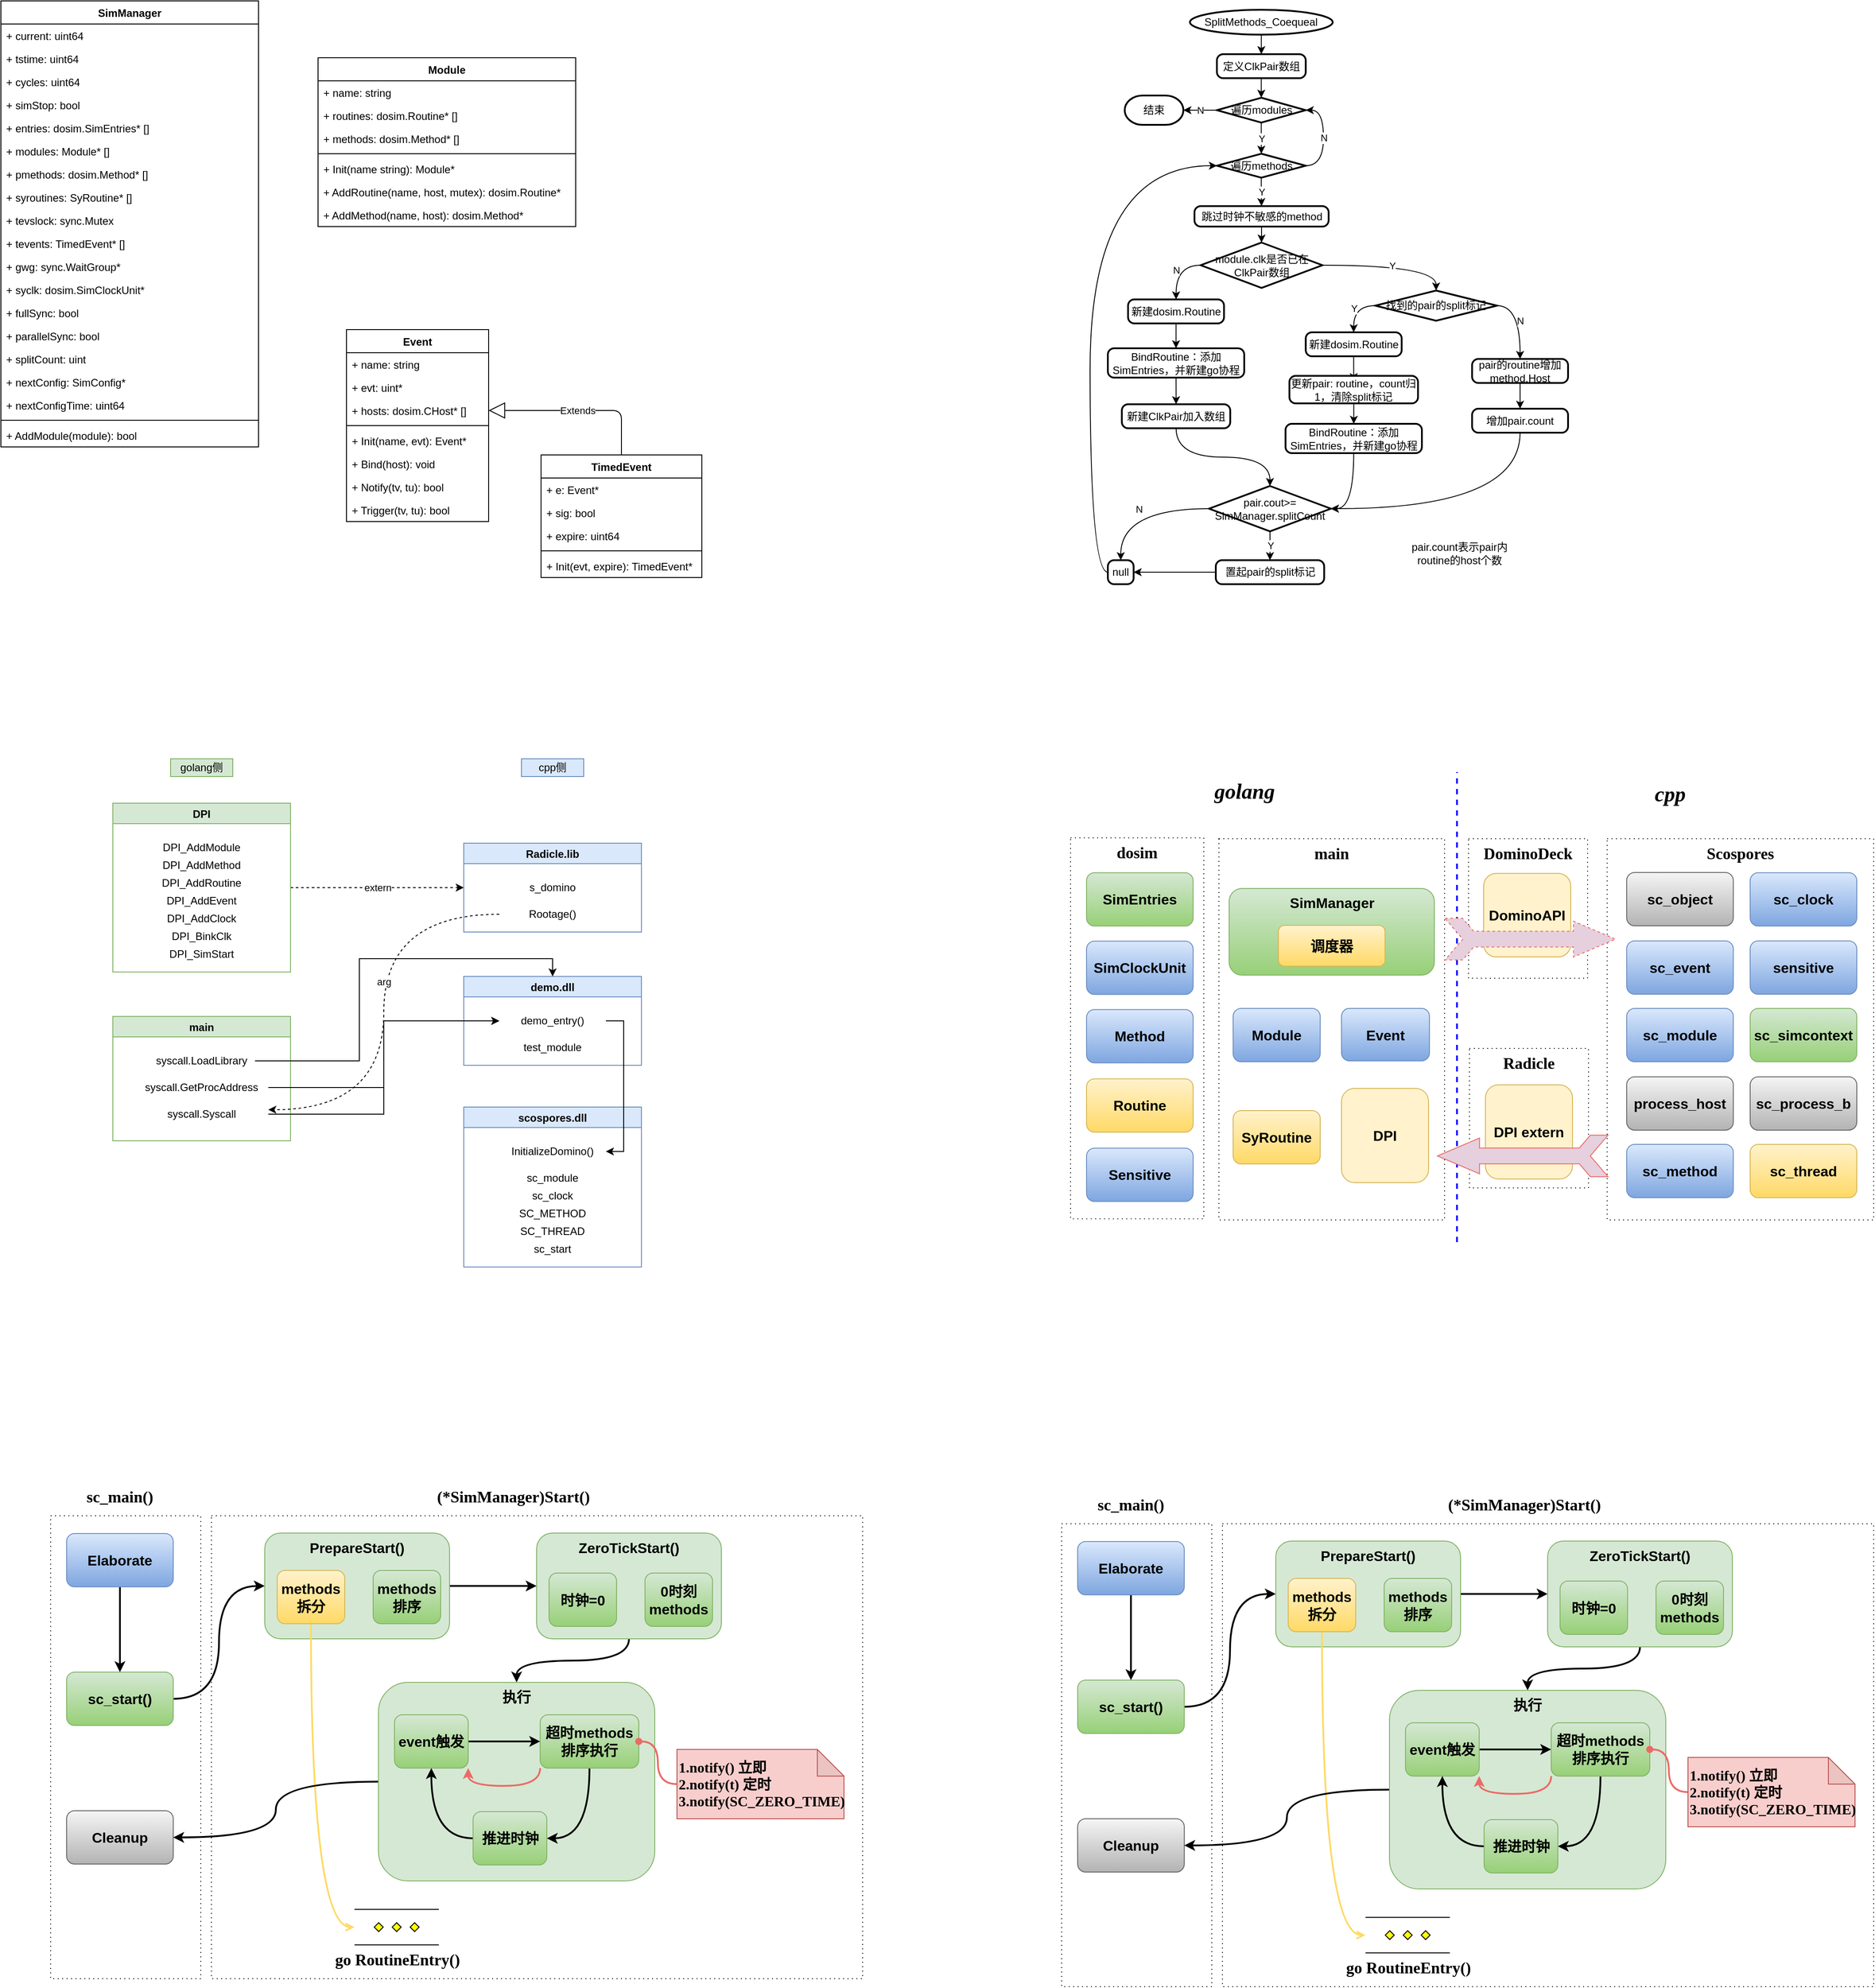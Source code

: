 <mxfile version="14.9.7" type="github">
  <diagram id="cXFaiR-M7mMCjgpAkLDr" name="第 1 页">
    <mxGraphModel dx="2370" dy="1270" grid="0" gridSize="10" guides="1" tooltips="1" connect="1" arrows="1" fold="1" page="1" pageScale="1" pageWidth="1169" pageHeight="827" math="0" shadow="0">
      <root>
        <mxCell id="0" />
        <mxCell id="1" parent="0" />
        <mxCell id="SKbaHKgdaT2-RbnQXm6t-66" value="Radicle" style="rounded=0;whiteSpace=wrap;html=1;fontFamily=Times New Roman;fontSize=18;align=center;verticalAlign=top;dashed=1;dashPattern=1 4;strokeWidth=1;fontStyle=1" vertex="1" parent="1">
          <mxGeometry x="1717" y="1226" width="134" height="157" as="geometry" />
        </mxCell>
        <mxCell id="SKbaHKgdaT2-RbnQXm6t-47" value="main" style="rounded=0;whiteSpace=wrap;html=1;fontFamily=Times New Roman;fontSize=18;align=center;verticalAlign=top;dashed=1;dashPattern=1 4;strokeWidth=1;fontStyle=1" vertex="1" parent="1">
          <mxGeometry x="1435" y="990" width="254" height="429" as="geometry" />
        </mxCell>
        <mxCell id="SKbaHKgdaT2-RbnQXm6t-46" value="dosim" style="rounded=0;whiteSpace=wrap;html=1;fontFamily=Times New Roman;fontSize=18;align=center;verticalAlign=top;dashed=1;dashPattern=1 4;strokeWidth=1;fontStyle=1" vertex="1" parent="1">
          <mxGeometry x="1268" y="989" width="150" height="428.75" as="geometry" />
        </mxCell>
        <mxCell id="SKbaHKgdaT2-RbnQXm6t-29" value="" style="rounded=0;whiteSpace=wrap;html=1;fontFamily=Times New Roman;fontSize=16;align=left;verticalAlign=middle;dashed=1;dashPattern=1 4;strokeWidth=1;" vertex="1" parent="1">
          <mxGeometry x="1258" y="1761" width="169" height="521" as="geometry" />
        </mxCell>
        <mxCell id="SKbaHKgdaT2-RbnQXm6t-28" value="" style="rounded=0;whiteSpace=wrap;html=1;fontFamily=Times New Roman;fontSize=16;align=left;verticalAlign=middle;dashed=1;dashPattern=1 4;strokeWidth=1;" vertex="1" parent="1">
          <mxGeometry x="1439" y="1761" width="733" height="521" as="geometry" />
        </mxCell>
        <mxCell id="p9OSbixDrH1Z1NHIFBw4-9" value="Module" style="swimlane;fontStyle=1;align=center;verticalAlign=top;childLayout=stackLayout;horizontal=1;startSize=26;horizontalStack=0;resizeParent=1;resizeParentMax=0;resizeLast=0;collapsible=1;marginBottom=0;" parent="1" vertex="1">
          <mxGeometry x="421" y="111" width="290" height="190" as="geometry" />
        </mxCell>
        <mxCell id="p9OSbixDrH1Z1NHIFBw4-13" value="+ name: string" style="text;strokeColor=none;fillColor=none;align=left;verticalAlign=top;spacingLeft=4;spacingRight=4;overflow=hidden;rotatable=0;points=[[0,0.5],[1,0.5]];portConstraint=eastwest;" parent="p9OSbixDrH1Z1NHIFBw4-9" vertex="1">
          <mxGeometry y="26" width="290" height="26" as="geometry" />
        </mxCell>
        <mxCell id="p9OSbixDrH1Z1NHIFBw4-10" value="+ routines: dosim.Routine* []" style="text;strokeColor=none;fillColor=none;align=left;verticalAlign=top;spacingLeft=4;spacingRight=4;overflow=hidden;rotatable=0;points=[[0,0.5],[1,0.5]];portConstraint=eastwest;" parent="p9OSbixDrH1Z1NHIFBw4-9" vertex="1">
          <mxGeometry y="52" width="290" height="26" as="geometry" />
        </mxCell>
        <mxCell id="p9OSbixDrH1Z1NHIFBw4-14" value="+ methods: dosim.Method* []" style="text;strokeColor=none;fillColor=none;align=left;verticalAlign=top;spacingLeft=4;spacingRight=4;overflow=hidden;rotatable=0;points=[[0,0.5],[1,0.5]];portConstraint=eastwest;" parent="p9OSbixDrH1Z1NHIFBw4-9" vertex="1">
          <mxGeometry y="78" width="290" height="26" as="geometry" />
        </mxCell>
        <mxCell id="p9OSbixDrH1Z1NHIFBw4-11" value="" style="line;strokeWidth=1;fillColor=none;align=left;verticalAlign=middle;spacingTop=-1;spacingLeft=3;spacingRight=3;rotatable=0;labelPosition=right;points=[];portConstraint=eastwest;" parent="p9OSbixDrH1Z1NHIFBw4-9" vertex="1">
          <mxGeometry y="104" width="290" height="8" as="geometry" />
        </mxCell>
        <mxCell id="p9OSbixDrH1Z1NHIFBw4-12" value="+ Init(name string): Module*" style="text;strokeColor=none;fillColor=none;align=left;verticalAlign=top;spacingLeft=4;spacingRight=4;overflow=hidden;rotatable=0;points=[[0,0.5],[1,0.5]];portConstraint=eastwest;" parent="p9OSbixDrH1Z1NHIFBw4-9" vertex="1">
          <mxGeometry y="112" width="290" height="26" as="geometry" />
        </mxCell>
        <mxCell id="p9OSbixDrH1Z1NHIFBw4-15" value="+ AddRoutine(name, host, mutex): dosim.Routine*" style="text;strokeColor=none;fillColor=none;align=left;verticalAlign=top;spacingLeft=4;spacingRight=4;overflow=hidden;rotatable=0;points=[[0,0.5],[1,0.5]];portConstraint=eastwest;" parent="p9OSbixDrH1Z1NHIFBw4-9" vertex="1">
          <mxGeometry y="138" width="290" height="26" as="geometry" />
        </mxCell>
        <mxCell id="p9OSbixDrH1Z1NHIFBw4-16" value="+ AddMethod(name, host): dosim.Method*" style="text;strokeColor=none;fillColor=none;align=left;verticalAlign=top;spacingLeft=4;spacingRight=4;overflow=hidden;rotatable=0;points=[[0,0.5],[1,0.5]];portConstraint=eastwest;" parent="p9OSbixDrH1Z1NHIFBw4-9" vertex="1">
          <mxGeometry y="164" width="290" height="26" as="geometry" />
        </mxCell>
        <mxCell id="p9OSbixDrH1Z1NHIFBw4-17" value="Event" style="swimlane;fontStyle=1;align=center;verticalAlign=top;childLayout=stackLayout;horizontal=1;startSize=26;horizontalStack=0;resizeParent=1;resizeParentMax=0;resizeLast=0;collapsible=1;marginBottom=0;" parent="1" vertex="1">
          <mxGeometry x="453" y="417" width="160" height="216" as="geometry" />
        </mxCell>
        <mxCell id="p9OSbixDrH1Z1NHIFBw4-21" value="+ name: string" style="text;strokeColor=none;fillColor=none;align=left;verticalAlign=top;spacingLeft=4;spacingRight=4;overflow=hidden;rotatable=0;points=[[0,0.5],[1,0.5]];portConstraint=eastwest;" parent="p9OSbixDrH1Z1NHIFBw4-17" vertex="1">
          <mxGeometry y="26" width="160" height="26" as="geometry" />
        </mxCell>
        <mxCell id="p9OSbixDrH1Z1NHIFBw4-22" value="+ evt: uint*" style="text;strokeColor=none;fillColor=none;align=left;verticalAlign=top;spacingLeft=4;spacingRight=4;overflow=hidden;rotatable=0;points=[[0,0.5],[1,0.5]];portConstraint=eastwest;" parent="p9OSbixDrH1Z1NHIFBw4-17" vertex="1">
          <mxGeometry y="52" width="160" height="26" as="geometry" />
        </mxCell>
        <mxCell id="p9OSbixDrH1Z1NHIFBw4-18" value="+ hosts: dosim.CHost* []" style="text;strokeColor=none;fillColor=none;align=left;verticalAlign=top;spacingLeft=4;spacingRight=4;overflow=hidden;rotatable=0;points=[[0,0.5],[1,0.5]];portConstraint=eastwest;" parent="p9OSbixDrH1Z1NHIFBw4-17" vertex="1">
          <mxGeometry y="78" width="160" height="26" as="geometry" />
        </mxCell>
        <mxCell id="p9OSbixDrH1Z1NHIFBw4-19" value="" style="line;strokeWidth=1;fillColor=none;align=left;verticalAlign=middle;spacingTop=-1;spacingLeft=3;spacingRight=3;rotatable=0;labelPosition=right;points=[];portConstraint=eastwest;" parent="p9OSbixDrH1Z1NHIFBw4-17" vertex="1">
          <mxGeometry y="104" width="160" height="8" as="geometry" />
        </mxCell>
        <mxCell id="p9OSbixDrH1Z1NHIFBw4-20" value="+ Init(name, evt): Event*" style="text;strokeColor=none;fillColor=none;align=left;verticalAlign=top;spacingLeft=4;spacingRight=4;overflow=hidden;rotatable=0;points=[[0,0.5],[1,0.5]];portConstraint=eastwest;" parent="p9OSbixDrH1Z1NHIFBw4-17" vertex="1">
          <mxGeometry y="112" width="160" height="26" as="geometry" />
        </mxCell>
        <mxCell id="p9OSbixDrH1Z1NHIFBw4-25" value="+ Bind(host): void" style="text;strokeColor=none;fillColor=none;align=left;verticalAlign=top;spacingLeft=4;spacingRight=4;overflow=hidden;rotatable=0;points=[[0,0.5],[1,0.5]];portConstraint=eastwest;" parent="p9OSbixDrH1Z1NHIFBw4-17" vertex="1">
          <mxGeometry y="138" width="160" height="26" as="geometry" />
        </mxCell>
        <mxCell id="p9OSbixDrH1Z1NHIFBw4-24" value="+ Notify(tv, tu): bool" style="text;strokeColor=none;fillColor=none;align=left;verticalAlign=top;spacingLeft=4;spacingRight=4;overflow=hidden;rotatable=0;points=[[0,0.5],[1,0.5]];portConstraint=eastwest;" parent="p9OSbixDrH1Z1NHIFBw4-17" vertex="1">
          <mxGeometry y="164" width="160" height="26" as="geometry" />
        </mxCell>
        <mxCell id="p9OSbixDrH1Z1NHIFBw4-23" value="+ Trigger(tv, tu): bool" style="text;strokeColor=none;fillColor=none;align=left;verticalAlign=top;spacingLeft=4;spacingRight=4;overflow=hidden;rotatable=0;points=[[0,0.5],[1,0.5]];portConstraint=eastwest;" parent="p9OSbixDrH1Z1NHIFBw4-17" vertex="1">
          <mxGeometry y="190" width="160" height="26" as="geometry" />
        </mxCell>
        <mxCell id="p9OSbixDrH1Z1NHIFBw4-26" value="SimManager" style="swimlane;fontStyle=1;align=center;verticalAlign=top;childLayout=stackLayout;horizontal=1;startSize=26;horizontalStack=0;resizeParent=1;resizeParentMax=0;resizeLast=0;collapsible=1;marginBottom=0;" parent="1" vertex="1">
          <mxGeometry x="64" y="47" width="290" height="502" as="geometry" />
        </mxCell>
        <mxCell id="p9OSbixDrH1Z1NHIFBw4-27" value="+ current: uint64" style="text;strokeColor=none;fillColor=none;align=left;verticalAlign=top;spacingLeft=4;spacingRight=4;overflow=hidden;rotatable=0;points=[[0,0.5],[1,0.5]];portConstraint=eastwest;" parent="p9OSbixDrH1Z1NHIFBw4-26" vertex="1">
          <mxGeometry y="26" width="290" height="26" as="geometry" />
        </mxCell>
        <mxCell id="p9OSbixDrH1Z1NHIFBw4-34" value="+ tstime: uint64" style="text;strokeColor=none;fillColor=none;align=left;verticalAlign=top;spacingLeft=4;spacingRight=4;overflow=hidden;rotatable=0;points=[[0,0.5],[1,0.5]];portConstraint=eastwest;" parent="p9OSbixDrH1Z1NHIFBw4-26" vertex="1">
          <mxGeometry y="52" width="290" height="26" as="geometry" />
        </mxCell>
        <mxCell id="p9OSbixDrH1Z1NHIFBw4-28" value="+ cycles: uint64" style="text;strokeColor=none;fillColor=none;align=left;verticalAlign=top;spacingLeft=4;spacingRight=4;overflow=hidden;rotatable=0;points=[[0,0.5],[1,0.5]];portConstraint=eastwest;" parent="p9OSbixDrH1Z1NHIFBw4-26" vertex="1">
          <mxGeometry y="78" width="290" height="26" as="geometry" />
        </mxCell>
        <mxCell id="p9OSbixDrH1Z1NHIFBw4-35" value="+ simStop: bool" style="text;strokeColor=none;fillColor=none;align=left;verticalAlign=top;spacingLeft=4;spacingRight=4;overflow=hidden;rotatable=0;points=[[0,0.5],[1,0.5]];portConstraint=eastwest;" parent="p9OSbixDrH1Z1NHIFBw4-26" vertex="1">
          <mxGeometry y="104" width="290" height="26" as="geometry" />
        </mxCell>
        <mxCell id="p9OSbixDrH1Z1NHIFBw4-36" value="+ entries: dosim.SimEntries* []" style="text;strokeColor=none;fillColor=none;align=left;verticalAlign=top;spacingLeft=4;spacingRight=4;overflow=hidden;rotatable=0;points=[[0,0.5],[1,0.5]];portConstraint=eastwest;" parent="p9OSbixDrH1Z1NHIFBw4-26" vertex="1">
          <mxGeometry y="130" width="290" height="26" as="geometry" />
        </mxCell>
        <mxCell id="p9OSbixDrH1Z1NHIFBw4-37" value="+ modules: Module* []" style="text;strokeColor=none;fillColor=none;align=left;verticalAlign=top;spacingLeft=4;spacingRight=4;overflow=hidden;rotatable=0;points=[[0,0.5],[1,0.5]];portConstraint=eastwest;" parent="p9OSbixDrH1Z1NHIFBw4-26" vertex="1">
          <mxGeometry y="156" width="290" height="26" as="geometry" />
        </mxCell>
        <mxCell id="p9OSbixDrH1Z1NHIFBw4-38" value="+ pmethods: dosim.Method* []" style="text;strokeColor=none;fillColor=none;align=left;verticalAlign=top;spacingLeft=4;spacingRight=4;overflow=hidden;rotatable=0;points=[[0,0.5],[1,0.5]];portConstraint=eastwest;" parent="p9OSbixDrH1Z1NHIFBw4-26" vertex="1">
          <mxGeometry y="182" width="290" height="26" as="geometry" />
        </mxCell>
        <mxCell id="p9OSbixDrH1Z1NHIFBw4-29" value="+ syroutines: SyRoutine* []" style="text;strokeColor=none;fillColor=none;align=left;verticalAlign=top;spacingLeft=4;spacingRight=4;overflow=hidden;rotatable=0;points=[[0,0.5],[1,0.5]];portConstraint=eastwest;" parent="p9OSbixDrH1Z1NHIFBw4-26" vertex="1">
          <mxGeometry y="208" width="290" height="26" as="geometry" />
        </mxCell>
        <mxCell id="p9OSbixDrH1Z1NHIFBw4-40" value="+ tevslock: sync.Mutex" style="text;strokeColor=none;fillColor=none;align=left;verticalAlign=top;spacingLeft=4;spacingRight=4;overflow=hidden;rotatable=0;points=[[0,0.5],[1,0.5]];portConstraint=eastwest;" parent="p9OSbixDrH1Z1NHIFBw4-26" vertex="1">
          <mxGeometry y="234" width="290" height="26" as="geometry" />
        </mxCell>
        <mxCell id="p9OSbixDrH1Z1NHIFBw4-41" value="+ tevents: TimedEvent* []" style="text;strokeColor=none;fillColor=none;align=left;verticalAlign=top;spacingLeft=4;spacingRight=4;overflow=hidden;rotatable=0;points=[[0,0.5],[1,0.5]];portConstraint=eastwest;" parent="p9OSbixDrH1Z1NHIFBw4-26" vertex="1">
          <mxGeometry y="260" width="290" height="26" as="geometry" />
        </mxCell>
        <mxCell id="p9OSbixDrH1Z1NHIFBw4-39" value="+ gwg: sync.WaitGroup*" style="text;strokeColor=none;fillColor=none;align=left;verticalAlign=top;spacingLeft=4;spacingRight=4;overflow=hidden;rotatable=0;points=[[0,0.5],[1,0.5]];portConstraint=eastwest;" parent="p9OSbixDrH1Z1NHIFBw4-26" vertex="1">
          <mxGeometry y="286" width="290" height="26" as="geometry" />
        </mxCell>
        <mxCell id="p9OSbixDrH1Z1NHIFBw4-42" value="+ syclk: dosim.SimClockUnit*" style="text;strokeColor=none;fillColor=none;align=left;verticalAlign=top;spacingLeft=4;spacingRight=4;overflow=hidden;rotatable=0;points=[[0,0.5],[1,0.5]];portConstraint=eastwest;" parent="p9OSbixDrH1Z1NHIFBw4-26" vertex="1">
          <mxGeometry y="312" width="290" height="26" as="geometry" />
        </mxCell>
        <mxCell id="p9OSbixDrH1Z1NHIFBw4-43" value="+ fullSync: bool" style="text;strokeColor=none;fillColor=none;align=left;verticalAlign=top;spacingLeft=4;spacingRight=4;overflow=hidden;rotatable=0;points=[[0,0.5],[1,0.5]];portConstraint=eastwest;" parent="p9OSbixDrH1Z1NHIFBw4-26" vertex="1">
          <mxGeometry y="338" width="290" height="26" as="geometry" />
        </mxCell>
        <mxCell id="p9OSbixDrH1Z1NHIFBw4-45" value="+ parallelSync: bool" style="text;strokeColor=none;fillColor=none;align=left;verticalAlign=top;spacingLeft=4;spacingRight=4;overflow=hidden;rotatable=0;points=[[0,0.5],[1,0.5]];portConstraint=eastwest;" parent="p9OSbixDrH1Z1NHIFBw4-26" vertex="1">
          <mxGeometry y="364" width="290" height="26" as="geometry" />
        </mxCell>
        <mxCell id="p9OSbixDrH1Z1NHIFBw4-44" value="+ splitCount: uint" style="text;strokeColor=none;fillColor=none;align=left;verticalAlign=top;spacingLeft=4;spacingRight=4;overflow=hidden;rotatable=0;points=[[0,0.5],[1,0.5]];portConstraint=eastwest;" parent="p9OSbixDrH1Z1NHIFBw4-26" vertex="1">
          <mxGeometry y="390" width="290" height="26" as="geometry" />
        </mxCell>
        <mxCell id="p9OSbixDrH1Z1NHIFBw4-46" value="+ nextConfig: SimConfig*" style="text;strokeColor=none;fillColor=none;align=left;verticalAlign=top;spacingLeft=4;spacingRight=4;overflow=hidden;rotatable=0;points=[[0,0.5],[1,0.5]];portConstraint=eastwest;" parent="p9OSbixDrH1Z1NHIFBw4-26" vertex="1">
          <mxGeometry y="416" width="290" height="26" as="geometry" />
        </mxCell>
        <mxCell id="p9OSbixDrH1Z1NHIFBw4-47" value="+ nextConfigTime: uint64" style="text;strokeColor=none;fillColor=none;align=left;verticalAlign=top;spacingLeft=4;spacingRight=4;overflow=hidden;rotatable=0;points=[[0,0.5],[1,0.5]];portConstraint=eastwest;" parent="p9OSbixDrH1Z1NHIFBw4-26" vertex="1">
          <mxGeometry y="442" width="290" height="26" as="geometry" />
        </mxCell>
        <mxCell id="p9OSbixDrH1Z1NHIFBw4-30" value="" style="line;strokeWidth=1;fillColor=none;align=left;verticalAlign=middle;spacingTop=-1;spacingLeft=3;spacingRight=3;rotatable=0;labelPosition=right;points=[];portConstraint=eastwest;" parent="p9OSbixDrH1Z1NHIFBw4-26" vertex="1">
          <mxGeometry y="468" width="290" height="8" as="geometry" />
        </mxCell>
        <mxCell id="nS42Kp8ZOGp9bS_Bpd67-25" value="+ AddModule(module): bool" style="text;strokeColor=none;fillColor=none;align=left;verticalAlign=top;spacingLeft=4;spacingRight=4;overflow=hidden;rotatable=0;points=[[0,0.5],[1,0.5]];portConstraint=eastwest;" parent="p9OSbixDrH1Z1NHIFBw4-26" vertex="1">
          <mxGeometry y="476" width="290" height="26" as="geometry" />
        </mxCell>
        <mxCell id="-j5esIaDe7Hmi_AwQub0-12" value="extern" style="edgeStyle=orthogonalEdgeStyle;rounded=0;orthogonalLoop=1;jettySize=auto;html=1;entryX=0;entryY=0.5;entryDx=0;entryDy=0;dashed=1;curved=1;" parent="1" source="-j5esIaDe7Hmi_AwQub0-1" target="-j5esIaDe7Hmi_AwQub0-9" edge="1">
          <mxGeometry relative="1" as="geometry" />
        </mxCell>
        <mxCell id="-j5esIaDe7Hmi_AwQub0-1" value="DPI" style="swimlane;fillColor=#d5e8d4;strokeColor=#82b366;" parent="1" vertex="1">
          <mxGeometry x="190" y="950" width="200" height="190" as="geometry" />
        </mxCell>
        <mxCell id="-j5esIaDe7Hmi_AwQub0-2" value="DPI_AddModule" style="text;html=1;strokeColor=none;fillColor=none;align=center;verticalAlign=middle;whiteSpace=wrap;rounded=0;" parent="-j5esIaDe7Hmi_AwQub0-1" vertex="1">
          <mxGeometry x="40" y="40" width="120" height="20" as="geometry" />
        </mxCell>
        <mxCell id="-j5esIaDe7Hmi_AwQub0-3" value="DPI_SimStart" style="text;html=1;strokeColor=none;fillColor=none;align=center;verticalAlign=middle;whiteSpace=wrap;rounded=0;" parent="-j5esIaDe7Hmi_AwQub0-1" vertex="1">
          <mxGeometry x="40" y="160" width="120" height="20" as="geometry" />
        </mxCell>
        <mxCell id="-j5esIaDe7Hmi_AwQub0-4" value="DPI_AddMethod" style="text;html=1;strokeColor=none;fillColor=none;align=center;verticalAlign=middle;whiteSpace=wrap;rounded=0;" parent="-j5esIaDe7Hmi_AwQub0-1" vertex="1">
          <mxGeometry x="40" y="60" width="120" height="20" as="geometry" />
        </mxCell>
        <mxCell id="-j5esIaDe7Hmi_AwQub0-5" value="DPI_AddRoutine" style="text;html=1;strokeColor=none;fillColor=none;align=center;verticalAlign=middle;whiteSpace=wrap;rounded=0;" parent="-j5esIaDe7Hmi_AwQub0-1" vertex="1">
          <mxGeometry x="40" y="80" width="120" height="20" as="geometry" />
        </mxCell>
        <mxCell id="-j5esIaDe7Hmi_AwQub0-6" value="DPI_AddEvent" style="text;html=1;strokeColor=none;fillColor=none;align=center;verticalAlign=middle;whiteSpace=wrap;rounded=0;" parent="-j5esIaDe7Hmi_AwQub0-1" vertex="1">
          <mxGeometry x="40" y="100" width="120" height="20" as="geometry" />
        </mxCell>
        <mxCell id="-j5esIaDe7Hmi_AwQub0-7" value="DPI_AddClock" style="text;html=1;strokeColor=none;fillColor=none;align=center;verticalAlign=middle;whiteSpace=wrap;rounded=0;" parent="-j5esIaDe7Hmi_AwQub0-1" vertex="1">
          <mxGeometry x="40" y="120" width="120" height="20" as="geometry" />
        </mxCell>
        <mxCell id="-j5esIaDe7Hmi_AwQub0-8" value="DPI_BinkClk" style="text;html=1;strokeColor=none;fillColor=none;align=center;verticalAlign=middle;whiteSpace=wrap;rounded=0;" parent="-j5esIaDe7Hmi_AwQub0-1" vertex="1">
          <mxGeometry x="40" y="140" width="120" height="20" as="geometry" />
        </mxCell>
        <mxCell id="-j5esIaDe7Hmi_AwQub0-9" value="Radicle.lib" style="swimlane;fillColor=#dae8fc;strokeColor=#6c8ebf;" parent="1" vertex="1">
          <mxGeometry x="585" y="995" width="200" height="100" as="geometry" />
        </mxCell>
        <mxCell id="-j5esIaDe7Hmi_AwQub0-10" value="s_domino" style="text;html=1;strokeColor=none;fillColor=none;align=center;verticalAlign=middle;whiteSpace=wrap;rounded=0;" parent="-j5esIaDe7Hmi_AwQub0-9" vertex="1">
          <mxGeometry x="40" y="40" width="120" height="20" as="geometry" />
        </mxCell>
        <mxCell id="-j5esIaDe7Hmi_AwQub0-11" value="Rootage()" style="text;html=1;strokeColor=none;fillColor=none;align=center;verticalAlign=middle;whiteSpace=wrap;rounded=0;" parent="-j5esIaDe7Hmi_AwQub0-9" vertex="1">
          <mxGeometry x="40" y="70" width="120" height="20" as="geometry" />
        </mxCell>
        <mxCell id="-j5esIaDe7Hmi_AwQub0-13" value="main" style="swimlane;fillColor=#d5e8d4;strokeColor=#82b366;" parent="1" vertex="1">
          <mxGeometry x="190" y="1190" width="200" height="140" as="geometry" />
        </mxCell>
        <mxCell id="-j5esIaDe7Hmi_AwQub0-14" value="syscall.LoadLibrary" style="text;html=1;strokeColor=none;fillColor=none;align=center;verticalAlign=middle;whiteSpace=wrap;rounded=0;" parent="-j5esIaDe7Hmi_AwQub0-13" vertex="1">
          <mxGeometry x="40" y="40" width="120" height="20" as="geometry" />
        </mxCell>
        <mxCell id="-j5esIaDe7Hmi_AwQub0-16" value="syscall.GetProcAddress" style="text;html=1;strokeColor=none;fillColor=none;align=center;verticalAlign=middle;whiteSpace=wrap;rounded=0;" parent="-j5esIaDe7Hmi_AwQub0-13" vertex="1">
          <mxGeometry x="25" y="70" width="150" height="20" as="geometry" />
        </mxCell>
        <mxCell id="-j5esIaDe7Hmi_AwQub0-17" value="syscall.Syscall" style="text;html=1;strokeColor=none;fillColor=none;align=center;verticalAlign=middle;whiteSpace=wrap;rounded=0;" parent="-j5esIaDe7Hmi_AwQub0-13" vertex="1">
          <mxGeometry x="25" y="100" width="150" height="20" as="geometry" />
        </mxCell>
        <mxCell id="-j5esIaDe7Hmi_AwQub0-21" value="demo.dll" style="swimlane;fillColor=#dae8fc;strokeColor=#6c8ebf;" parent="1" vertex="1">
          <mxGeometry x="585" y="1145" width="200" height="100" as="geometry" />
        </mxCell>
        <mxCell id="-j5esIaDe7Hmi_AwQub0-22" value="demo_entry()" style="text;html=1;strokeColor=none;fillColor=none;align=center;verticalAlign=middle;whiteSpace=wrap;rounded=0;" parent="-j5esIaDe7Hmi_AwQub0-21" vertex="1">
          <mxGeometry x="40" y="40" width="120" height="20" as="geometry" />
        </mxCell>
        <mxCell id="-j5esIaDe7Hmi_AwQub0-29" value="test_module" style="text;html=1;strokeColor=none;fillColor=none;align=center;verticalAlign=middle;whiteSpace=wrap;rounded=0;" parent="-j5esIaDe7Hmi_AwQub0-21" vertex="1">
          <mxGeometry x="40" y="70" width="120" height="20" as="geometry" />
        </mxCell>
        <mxCell id="-j5esIaDe7Hmi_AwQub0-24" value="scospores.dll" style="swimlane;fillColor=#dae8fc;strokeColor=#6c8ebf;" parent="1" vertex="1">
          <mxGeometry x="585" y="1292" width="200" height="180" as="geometry" />
        </mxCell>
        <mxCell id="-j5esIaDe7Hmi_AwQub0-25" value="InitializeDomino()" style="text;html=1;strokeColor=none;fillColor=none;align=center;verticalAlign=middle;whiteSpace=wrap;rounded=0;" parent="-j5esIaDe7Hmi_AwQub0-24" vertex="1">
          <mxGeometry x="40" y="40" width="120" height="20" as="geometry" />
        </mxCell>
        <mxCell id="-j5esIaDe7Hmi_AwQub0-26" value="sc_module" style="text;html=1;strokeColor=none;fillColor=none;align=center;verticalAlign=middle;whiteSpace=wrap;rounded=0;" parent="-j5esIaDe7Hmi_AwQub0-24" vertex="1">
          <mxGeometry x="40" y="70" width="120" height="20" as="geometry" />
        </mxCell>
        <mxCell id="-j5esIaDe7Hmi_AwQub0-27" value="sc_clock" style="text;html=1;strokeColor=none;fillColor=none;align=center;verticalAlign=middle;whiteSpace=wrap;rounded=0;" parent="-j5esIaDe7Hmi_AwQub0-24" vertex="1">
          <mxGeometry x="40" y="90" width="120" height="20" as="geometry" />
        </mxCell>
        <mxCell id="-j5esIaDe7Hmi_AwQub0-28" value="SC_METHOD" style="text;html=1;strokeColor=none;fillColor=none;align=center;verticalAlign=middle;whiteSpace=wrap;rounded=0;" parent="-j5esIaDe7Hmi_AwQub0-24" vertex="1">
          <mxGeometry x="40" y="110" width="120" height="20" as="geometry" />
        </mxCell>
        <mxCell id="-j5esIaDe7Hmi_AwQub0-30" value="sc_start" style="text;html=1;strokeColor=none;fillColor=none;align=center;verticalAlign=middle;whiteSpace=wrap;rounded=0;" parent="-j5esIaDe7Hmi_AwQub0-24" vertex="1">
          <mxGeometry x="40" y="150" width="120" height="20" as="geometry" />
        </mxCell>
        <mxCell id="-j5esIaDe7Hmi_AwQub0-31" value="SC_THREAD" style="text;html=1;strokeColor=none;fillColor=none;align=center;verticalAlign=middle;whiteSpace=wrap;rounded=0;" parent="-j5esIaDe7Hmi_AwQub0-24" vertex="1">
          <mxGeometry x="40" y="130" width="120" height="20" as="geometry" />
        </mxCell>
        <mxCell id="-j5esIaDe7Hmi_AwQub0-32" style="edgeStyle=orthogonalEdgeStyle;rounded=0;orthogonalLoop=1;jettySize=auto;html=1;entryX=0.5;entryY=0;entryDx=0;entryDy=0;" parent="1" source="-j5esIaDe7Hmi_AwQub0-14" target="-j5esIaDe7Hmi_AwQub0-21" edge="1">
          <mxGeometry relative="1" as="geometry" />
        </mxCell>
        <mxCell id="-j5esIaDe7Hmi_AwQub0-33" style="edgeStyle=orthogonalEdgeStyle;rounded=0;orthogonalLoop=1;jettySize=auto;html=1;entryX=0;entryY=0.5;entryDx=0;entryDy=0;" parent="1" source="-j5esIaDe7Hmi_AwQub0-16" target="-j5esIaDe7Hmi_AwQub0-22" edge="1">
          <mxGeometry relative="1" as="geometry">
            <mxPoint x="630" y="1240" as="targetPoint" />
          </mxGeometry>
        </mxCell>
        <mxCell id="-j5esIaDe7Hmi_AwQub0-34" style="edgeStyle=orthogonalEdgeStyle;rounded=0;orthogonalLoop=1;jettySize=auto;html=1;entryX=0;entryY=0.5;entryDx=0;entryDy=0;" parent="1" source="-j5esIaDe7Hmi_AwQub0-17" target="-j5esIaDe7Hmi_AwQub0-22" edge="1">
          <mxGeometry relative="1" as="geometry" />
        </mxCell>
        <mxCell id="-j5esIaDe7Hmi_AwQub0-35" value="arg" style="edgeStyle=orthogonalEdgeStyle;rounded=0;orthogonalLoop=1;jettySize=auto;html=1;entryX=1;entryY=0.25;entryDx=0;entryDy=0;dashed=1;curved=1;" parent="1" source="-j5esIaDe7Hmi_AwQub0-11" target="-j5esIaDe7Hmi_AwQub0-17" edge="1">
          <mxGeometry x="-0.142" relative="1" as="geometry">
            <mxPoint as="offset" />
          </mxGeometry>
        </mxCell>
        <mxCell id="-j5esIaDe7Hmi_AwQub0-36" style="edgeStyle=orthogonalEdgeStyle;rounded=0;orthogonalLoop=1;jettySize=auto;html=1;entryX=1;entryY=0.5;entryDx=0;entryDy=0;exitX=1;exitY=0.5;exitDx=0;exitDy=0;" parent="1" source="-j5esIaDe7Hmi_AwQub0-22" target="-j5esIaDe7Hmi_AwQub0-25" edge="1">
          <mxGeometry relative="1" as="geometry" />
        </mxCell>
        <mxCell id="-j5esIaDe7Hmi_AwQub0-37" value="golang侧" style="text;html=1;strokeColor=#82b366;fillColor=#d5e8d4;align=center;verticalAlign=middle;whiteSpace=wrap;rounded=0;" parent="1" vertex="1">
          <mxGeometry x="255" y="900" width="70" height="20" as="geometry" />
        </mxCell>
        <mxCell id="-j5esIaDe7Hmi_AwQub0-38" value="cpp侧" style="text;html=1;strokeColor=#6c8ebf;fillColor=#dae8fc;align=center;verticalAlign=middle;whiteSpace=wrap;rounded=0;" parent="1" vertex="1">
          <mxGeometry x="650" y="900" width="70" height="20" as="geometry" />
        </mxCell>
        <mxCell id="-j5esIaDe7Hmi_AwQub0-81" value="TimedEvent" style="swimlane;fontStyle=1;align=center;verticalAlign=top;childLayout=stackLayout;horizontal=1;startSize=26;horizontalStack=0;resizeParent=1;resizeParentMax=0;resizeLast=0;collapsible=1;marginBottom=0;" parent="1" vertex="1">
          <mxGeometry x="672" y="558" width="181" height="138" as="geometry" />
        </mxCell>
        <mxCell id="-j5esIaDe7Hmi_AwQub0-82" value="+ e: Event*" style="text;strokeColor=none;fillColor=none;align=left;verticalAlign=top;spacingLeft=4;spacingRight=4;overflow=hidden;rotatable=0;points=[[0,0.5],[1,0.5]];portConstraint=eastwest;" parent="-j5esIaDe7Hmi_AwQub0-81" vertex="1">
          <mxGeometry y="26" width="181" height="26" as="geometry" />
        </mxCell>
        <mxCell id="-j5esIaDe7Hmi_AwQub0-83" value="+ sig: bool" style="text;strokeColor=none;fillColor=none;align=left;verticalAlign=top;spacingLeft=4;spacingRight=4;overflow=hidden;rotatable=0;points=[[0,0.5],[1,0.5]];portConstraint=eastwest;" parent="-j5esIaDe7Hmi_AwQub0-81" vertex="1">
          <mxGeometry y="52" width="181" height="26" as="geometry" />
        </mxCell>
        <mxCell id="-j5esIaDe7Hmi_AwQub0-84" value="+ expire: uint64" style="text;strokeColor=none;fillColor=none;align=left;verticalAlign=top;spacingLeft=4;spacingRight=4;overflow=hidden;rotatable=0;points=[[0,0.5],[1,0.5]];portConstraint=eastwest;" parent="-j5esIaDe7Hmi_AwQub0-81" vertex="1">
          <mxGeometry y="78" width="181" height="26" as="geometry" />
        </mxCell>
        <mxCell id="-j5esIaDe7Hmi_AwQub0-85" value="" style="line;strokeWidth=1;fillColor=none;align=left;verticalAlign=middle;spacingTop=-1;spacingLeft=3;spacingRight=3;rotatable=0;labelPosition=right;points=[];portConstraint=eastwest;" parent="-j5esIaDe7Hmi_AwQub0-81" vertex="1">
          <mxGeometry y="104" width="181" height="8" as="geometry" />
        </mxCell>
        <mxCell id="-j5esIaDe7Hmi_AwQub0-86" value="+ Init(evt, expire): TimedEvent*" style="text;strokeColor=none;fillColor=none;align=left;verticalAlign=top;spacingLeft=4;spacingRight=4;overflow=hidden;rotatable=0;points=[[0,0.5],[1,0.5]];portConstraint=eastwest;" parent="-j5esIaDe7Hmi_AwQub0-81" vertex="1">
          <mxGeometry y="112" width="181" height="26" as="geometry" />
        </mxCell>
        <mxCell id="-j5esIaDe7Hmi_AwQub0-90" value="Extends" style="endArrow=block;endSize=16;endFill=0;html=1;edgeStyle=orthogonalEdgeStyle;exitX=0.5;exitY=0;exitDx=0;exitDy=0;" parent="1" source="-j5esIaDe7Hmi_AwQub0-81" target="p9OSbixDrH1Z1NHIFBw4-18" edge="1">
          <mxGeometry width="160" relative="1" as="geometry">
            <mxPoint x="1299" y="652" as="sourcePoint" />
            <mxPoint x="1174" y="426" as="targetPoint" />
          </mxGeometry>
        </mxCell>
        <mxCell id="-j5esIaDe7Hmi_AwQub0-93" style="edgeStyle=orthogonalEdgeStyle;curved=1;rounded=0;orthogonalLoop=1;jettySize=auto;html=1;entryX=0.5;entryY=0;entryDx=0;entryDy=0;" parent="1" source="-j5esIaDe7Hmi_AwQub0-91" target="-j5esIaDe7Hmi_AwQub0-97" edge="1">
          <mxGeometry relative="1" as="geometry" />
        </mxCell>
        <mxCell id="-j5esIaDe7Hmi_AwQub0-91" value="SplitMethods_Coequeal" style="strokeWidth=2;html=1;shape=mxgraph.flowchart.start_1;whiteSpace=wrap;" parent="1" vertex="1">
          <mxGeometry x="1402.37" y="57" width="160.74" height="28" as="geometry" />
        </mxCell>
        <mxCell id="-j5esIaDe7Hmi_AwQub0-112" value="Y" style="edgeStyle=orthogonalEdgeStyle;curved=1;rounded=0;orthogonalLoop=1;jettySize=auto;html=1;entryX=0.5;entryY=0;entryDx=0;entryDy=0;entryPerimeter=0;" parent="1" source="-j5esIaDe7Hmi_AwQub0-92" target="-j5esIaDe7Hmi_AwQub0-94" edge="1">
          <mxGeometry relative="1" as="geometry" />
        </mxCell>
        <mxCell id="-j5esIaDe7Hmi_AwQub0-134" value="N" style="edgeStyle=orthogonalEdgeStyle;curved=1;rounded=0;orthogonalLoop=1;jettySize=auto;html=1;" parent="1" source="-j5esIaDe7Hmi_AwQub0-92" target="-j5esIaDe7Hmi_AwQub0-130" edge="1">
          <mxGeometry relative="1" as="geometry" />
        </mxCell>
        <mxCell id="-j5esIaDe7Hmi_AwQub0-92" value="遍历modules" style="strokeWidth=2;html=1;shape=mxgraph.flowchart.decision;whiteSpace=wrap;" parent="1" vertex="1">
          <mxGeometry x="1432.74" y="156" width="100" height="28" as="geometry" />
        </mxCell>
        <mxCell id="-j5esIaDe7Hmi_AwQub0-113" value="Y" style="edgeStyle=orthogonalEdgeStyle;curved=1;rounded=0;orthogonalLoop=1;jettySize=auto;html=1;" parent="1" source="-j5esIaDe7Hmi_AwQub0-94" target="-j5esIaDe7Hmi_AwQub0-95" edge="1">
          <mxGeometry relative="1" as="geometry" />
        </mxCell>
        <mxCell id="-j5esIaDe7Hmi_AwQub0-94" value="遍历methods" style="strokeWidth=2;html=1;shape=mxgraph.flowchart.decision;whiteSpace=wrap;" parent="1" vertex="1">
          <mxGeometry x="1432.74" y="219" width="100" height="27" as="geometry" />
        </mxCell>
        <mxCell id="-j5esIaDe7Hmi_AwQub0-114" style="edgeStyle=orthogonalEdgeStyle;curved=1;rounded=0;orthogonalLoop=1;jettySize=auto;html=1;" parent="1" source="-j5esIaDe7Hmi_AwQub0-95" target="-j5esIaDe7Hmi_AwQub0-99" edge="1">
          <mxGeometry relative="1" as="geometry" />
        </mxCell>
        <mxCell id="-j5esIaDe7Hmi_AwQub0-95" value="跳过时钟不敏感的method" style="rounded=1;whiteSpace=wrap;html=1;absoluteArcSize=1;arcSize=14;strokeWidth=2;" parent="1" vertex="1">
          <mxGeometry x="1407.5" y="278" width="151" height="23" as="geometry" />
        </mxCell>
        <mxCell id="-j5esIaDe7Hmi_AwQub0-98" style="edgeStyle=orthogonalEdgeStyle;curved=1;rounded=0;orthogonalLoop=1;jettySize=auto;html=1;" parent="1" source="-j5esIaDe7Hmi_AwQub0-97" target="-j5esIaDe7Hmi_AwQub0-92" edge="1">
          <mxGeometry relative="1" as="geometry" />
        </mxCell>
        <mxCell id="-j5esIaDe7Hmi_AwQub0-97" value="定义ClkPair数组" style="rounded=1;whiteSpace=wrap;html=1;absoluteArcSize=1;arcSize=14;strokeWidth=2;" parent="1" vertex="1">
          <mxGeometry x="1432.74" y="107" width="100" height="27" as="geometry" />
        </mxCell>
        <mxCell id="-j5esIaDe7Hmi_AwQub0-115" value="N" style="edgeStyle=orthogonalEdgeStyle;rounded=0;orthogonalLoop=1;jettySize=auto;html=1;exitX=0;exitY=0.5;exitDx=0;exitDy=0;exitPerimeter=0;elbow=vertical;curved=1;" parent="1" source="-j5esIaDe7Hmi_AwQub0-99" target="-j5esIaDe7Hmi_AwQub0-100" edge="1">
          <mxGeometry relative="1" as="geometry" />
        </mxCell>
        <mxCell id="-j5esIaDe7Hmi_AwQub0-118" value="Y" style="edgeStyle=orthogonalEdgeStyle;curved=1;rounded=0;orthogonalLoop=1;jettySize=auto;html=1;exitX=1;exitY=0.5;exitDx=0;exitDy=0;exitPerimeter=0;" parent="1" source="-j5esIaDe7Hmi_AwQub0-99" target="-j5esIaDe7Hmi_AwQub0-103" edge="1">
          <mxGeometry relative="1" as="geometry" />
        </mxCell>
        <mxCell id="-j5esIaDe7Hmi_AwQub0-99" value="module.clk是否已在ClkPair数组" style="strokeWidth=2;html=1;shape=mxgraph.flowchart.decision;whiteSpace=wrap;" parent="1" vertex="1">
          <mxGeometry x="1414.5" y="319" width="137" height="51" as="geometry" />
        </mxCell>
        <mxCell id="-j5esIaDe7Hmi_AwQub0-116" style="edgeStyle=orthogonalEdgeStyle;curved=1;rounded=0;orthogonalLoop=1;jettySize=auto;html=1;exitX=0.5;exitY=1;exitDx=0;exitDy=0;entryX=0.5;entryY=0;entryDx=0;entryDy=0;" parent="1" source="-j5esIaDe7Hmi_AwQub0-100" target="-j5esIaDe7Hmi_AwQub0-101" edge="1">
          <mxGeometry relative="1" as="geometry" />
        </mxCell>
        <mxCell id="-j5esIaDe7Hmi_AwQub0-100" value="新建dosim.Routine" style="rounded=1;whiteSpace=wrap;html=1;absoluteArcSize=1;arcSize=14;strokeWidth=2;" parent="1" vertex="1">
          <mxGeometry x="1332.75" y="383" width="108" height="27" as="geometry" />
        </mxCell>
        <mxCell id="-j5esIaDe7Hmi_AwQub0-117" style="edgeStyle=orthogonalEdgeStyle;curved=1;rounded=0;orthogonalLoop=1;jettySize=auto;html=1;exitX=0.5;exitY=1;exitDx=0;exitDy=0;" parent="1" source="-j5esIaDe7Hmi_AwQub0-101" target="-j5esIaDe7Hmi_AwQub0-102" edge="1">
          <mxGeometry relative="1" as="geometry" />
        </mxCell>
        <mxCell id="-j5esIaDe7Hmi_AwQub0-101" value="BindRoutine：添加SimEntries，并新建go协程" style="rounded=1;whiteSpace=wrap;html=1;absoluteArcSize=1;arcSize=14;strokeWidth=2;" parent="1" vertex="1">
          <mxGeometry x="1310" y="438" width="153.5" height="33" as="geometry" />
        </mxCell>
        <mxCell id="-j5esIaDe7Hmi_AwQub0-124" style="edgeStyle=orthogonalEdgeStyle;curved=1;rounded=0;orthogonalLoop=1;jettySize=auto;html=1;entryX=0.5;entryY=0;entryDx=0;entryDy=0;entryPerimeter=0;" parent="1" source="-j5esIaDe7Hmi_AwQub0-102" target="-j5esIaDe7Hmi_AwQub0-104" edge="1">
          <mxGeometry relative="1" as="geometry" />
        </mxCell>
        <mxCell id="-j5esIaDe7Hmi_AwQub0-102" value="新建ClkPair加入数组" style="rounded=1;whiteSpace=wrap;html=1;absoluteArcSize=1;arcSize=14;strokeWidth=2;" parent="1" vertex="1">
          <mxGeometry x="1325.75" y="501" width="122" height="27" as="geometry" />
        </mxCell>
        <mxCell id="-j5esIaDe7Hmi_AwQub0-119" value="Y" style="edgeStyle=orthogonalEdgeStyle;curved=1;rounded=0;orthogonalLoop=1;jettySize=auto;html=1;exitX=0;exitY=0.5;exitDx=0;exitDy=0;exitPerimeter=0;" parent="1" source="-j5esIaDe7Hmi_AwQub0-103" target="-j5esIaDe7Hmi_AwQub0-106" edge="1">
          <mxGeometry relative="1" as="geometry" />
        </mxCell>
        <mxCell id="-j5esIaDe7Hmi_AwQub0-120" value="N" style="edgeStyle=orthogonalEdgeStyle;curved=1;rounded=0;orthogonalLoop=1;jettySize=auto;html=1;entryX=0.5;entryY=0;entryDx=0;entryDy=0;exitX=1;exitY=0.5;exitDx=0;exitDy=0;exitPerimeter=0;" parent="1" source="-j5esIaDe7Hmi_AwQub0-103" target="-j5esIaDe7Hmi_AwQub0-110" edge="1">
          <mxGeometry relative="1" as="geometry" />
        </mxCell>
        <mxCell id="-j5esIaDe7Hmi_AwQub0-103" value="找到的pair的split标记" style="strokeWidth=2;html=1;shape=mxgraph.flowchart.decision;whiteSpace=wrap;" parent="1" vertex="1">
          <mxGeometry x="1611" y="373" width="137" height="34" as="geometry" />
        </mxCell>
        <mxCell id="-j5esIaDe7Hmi_AwQub0-125" value="Y" style="edgeStyle=orthogonalEdgeStyle;curved=1;rounded=0;orthogonalLoop=1;jettySize=auto;html=1;" parent="1" source="-j5esIaDe7Hmi_AwQub0-104" target="-j5esIaDe7Hmi_AwQub0-105" edge="1">
          <mxGeometry relative="1" as="geometry" />
        </mxCell>
        <mxCell id="-j5esIaDe7Hmi_AwQub0-132" value="N" style="edgeStyle=orthogonalEdgeStyle;curved=1;rounded=0;orthogonalLoop=1;jettySize=auto;html=1;entryX=0.5;entryY=0;entryDx=0;entryDy=0;" parent="1" source="-j5esIaDe7Hmi_AwQub0-104" target="-j5esIaDe7Hmi_AwQub0-131" edge="1">
          <mxGeometry relative="1" as="geometry" />
        </mxCell>
        <mxCell id="-j5esIaDe7Hmi_AwQub0-104" value="pair.cout&amp;gt;=&lt;br&gt;SimManager.splitCount" style="strokeWidth=2;html=1;shape=mxgraph.flowchart.decision;whiteSpace=wrap;" parent="1" vertex="1">
          <mxGeometry x="1424" y="593" width="137" height="51" as="geometry" />
        </mxCell>
        <mxCell id="-j5esIaDe7Hmi_AwQub0-128" value="N" style="edgeStyle=orthogonalEdgeStyle;curved=1;rounded=0;orthogonalLoop=1;jettySize=auto;html=1;entryX=1;entryY=0.5;entryDx=0;entryDy=0;entryPerimeter=0;exitX=1;exitY=0.5;exitDx=0;exitDy=0;exitPerimeter=0;" parent="1" source="-j5esIaDe7Hmi_AwQub0-94" target="-j5esIaDe7Hmi_AwQub0-92" edge="1">
          <mxGeometry relative="1" as="geometry" />
        </mxCell>
        <mxCell id="-j5esIaDe7Hmi_AwQub0-129" style="edgeStyle=orthogonalEdgeStyle;curved=1;rounded=0;orthogonalLoop=1;jettySize=auto;html=1;entryX=0;entryY=0.5;entryDx=0;entryDy=0;entryPerimeter=0;exitX=0;exitY=0.5;exitDx=0;exitDy=0;" parent="1" source="-j5esIaDe7Hmi_AwQub0-131" target="-j5esIaDe7Hmi_AwQub0-94" edge="1">
          <mxGeometry relative="1" as="geometry" />
        </mxCell>
        <mxCell id="-j5esIaDe7Hmi_AwQub0-133" style="edgeStyle=orthogonalEdgeStyle;curved=1;rounded=0;orthogonalLoop=1;jettySize=auto;html=1;entryX=1;entryY=0.5;entryDx=0;entryDy=0;" parent="1" source="-j5esIaDe7Hmi_AwQub0-105" target="-j5esIaDe7Hmi_AwQub0-131" edge="1">
          <mxGeometry relative="1" as="geometry" />
        </mxCell>
        <mxCell id="-j5esIaDe7Hmi_AwQub0-105" value="置起pair的split标记" style="rounded=1;whiteSpace=wrap;html=1;absoluteArcSize=1;arcSize=14;strokeWidth=2;" parent="1" vertex="1">
          <mxGeometry x="1431.5" y="676.5" width="122" height="27" as="geometry" />
        </mxCell>
        <mxCell id="-j5esIaDe7Hmi_AwQub0-121" style="edgeStyle=orthogonalEdgeStyle;curved=1;rounded=0;orthogonalLoop=1;jettySize=auto;html=1;entryX=0.5;entryY=0.195;entryDx=0;entryDy=0;entryPerimeter=0;" parent="1" source="-j5esIaDe7Hmi_AwQub0-106" target="-j5esIaDe7Hmi_AwQub0-108" edge="1">
          <mxGeometry relative="1" as="geometry" />
        </mxCell>
        <mxCell id="-j5esIaDe7Hmi_AwQub0-106" value="新建dosim.Routine" style="rounded=1;whiteSpace=wrap;html=1;absoluteArcSize=1;arcSize=14;strokeWidth=2;" parent="1" vertex="1">
          <mxGeometry x="1532.74" y="420" width="108" height="27" as="geometry" />
        </mxCell>
        <mxCell id="-j5esIaDe7Hmi_AwQub0-126" style="edgeStyle=orthogonalEdgeStyle;curved=1;rounded=0;orthogonalLoop=1;jettySize=auto;html=1;entryX=1;entryY=0.5;entryDx=0;entryDy=0;entryPerimeter=0;" parent="1" source="-j5esIaDe7Hmi_AwQub0-107" target="-j5esIaDe7Hmi_AwQub0-104" edge="1">
          <mxGeometry relative="1" as="geometry" />
        </mxCell>
        <mxCell id="-j5esIaDe7Hmi_AwQub0-107" value="BindRoutine：添加SimEntries，并新建go协程" style="rounded=1;whiteSpace=wrap;html=1;absoluteArcSize=1;arcSize=14;strokeWidth=2;" parent="1" vertex="1">
          <mxGeometry x="1509.99" y="523" width="153.5" height="33" as="geometry" />
        </mxCell>
        <mxCell id="-j5esIaDe7Hmi_AwQub0-122" style="edgeStyle=orthogonalEdgeStyle;curved=1;rounded=0;orthogonalLoop=1;jettySize=auto;html=1;" parent="1" source="-j5esIaDe7Hmi_AwQub0-108" target="-j5esIaDe7Hmi_AwQub0-107" edge="1">
          <mxGeometry relative="1" as="geometry" />
        </mxCell>
        <mxCell id="-j5esIaDe7Hmi_AwQub0-108" value="更新pair: routine，count归1，清除split标记" style="rounded=1;whiteSpace=wrap;html=1;absoluteArcSize=1;arcSize=14;strokeWidth=2;" parent="1" vertex="1">
          <mxGeometry x="1514.37" y="469" width="144.75" height="31" as="geometry" />
        </mxCell>
        <mxCell id="-j5esIaDe7Hmi_AwQub0-109" value="pair.count表示pair内routine的host个数" style="text;html=1;strokeColor=none;fillColor=none;align=center;verticalAlign=middle;whiteSpace=wrap;rounded=0;" parent="1" vertex="1">
          <mxGeometry x="1646" y="641" width="120" height="55" as="geometry" />
        </mxCell>
        <mxCell id="-j5esIaDe7Hmi_AwQub0-123" style="edgeStyle=orthogonalEdgeStyle;curved=1;rounded=0;orthogonalLoop=1;jettySize=auto;html=1;entryX=0.5;entryY=0;entryDx=0;entryDy=0;" parent="1" source="-j5esIaDe7Hmi_AwQub0-110" target="-j5esIaDe7Hmi_AwQub0-111" edge="1">
          <mxGeometry relative="1" as="geometry" />
        </mxCell>
        <mxCell id="-j5esIaDe7Hmi_AwQub0-110" value="pair的routine增加method.Host" style="rounded=1;whiteSpace=wrap;html=1;absoluteArcSize=1;arcSize=14;strokeWidth=2;" parent="1" vertex="1">
          <mxGeometry x="1720" y="450" width="108" height="27" as="geometry" />
        </mxCell>
        <mxCell id="-j5esIaDe7Hmi_AwQub0-127" style="edgeStyle=orthogonalEdgeStyle;curved=1;rounded=0;orthogonalLoop=1;jettySize=auto;html=1;entryX=1;entryY=0.5;entryDx=0;entryDy=0;entryPerimeter=0;exitX=0.5;exitY=1;exitDx=0;exitDy=0;" parent="1" source="-j5esIaDe7Hmi_AwQub0-111" target="-j5esIaDe7Hmi_AwQub0-104" edge="1">
          <mxGeometry relative="1" as="geometry" />
        </mxCell>
        <mxCell id="-j5esIaDe7Hmi_AwQub0-111" value="增加pair.count" style="rounded=1;whiteSpace=wrap;html=1;absoluteArcSize=1;arcSize=14;strokeWidth=2;" parent="1" vertex="1">
          <mxGeometry x="1720" y="506" width="108" height="27" as="geometry" />
        </mxCell>
        <mxCell id="-j5esIaDe7Hmi_AwQub0-130" value="结束" style="strokeWidth=2;html=1;shape=mxgraph.flowchart.terminator;whiteSpace=wrap;" parent="1" vertex="1">
          <mxGeometry x="1329" y="153.5" width="66" height="33" as="geometry" />
        </mxCell>
        <mxCell id="-j5esIaDe7Hmi_AwQub0-131" value="null" style="rounded=1;whiteSpace=wrap;html=1;absoluteArcSize=1;arcSize=14;strokeWidth=2;" parent="1" vertex="1">
          <mxGeometry x="1310" y="676.5" width="29" height="27" as="geometry" />
        </mxCell>
        <mxCell id="SKbaHKgdaT2-RbnQXm6t-12" style="edgeStyle=orthogonalEdgeStyle;curved=1;rounded=0;orthogonalLoop=1;jettySize=auto;html=1;fontSize=16;strokeWidth=2;" edge="1" parent="1" source="SKbaHKgdaT2-RbnQXm6t-1" target="SKbaHKgdaT2-RbnQXm6t-3">
          <mxGeometry relative="1" as="geometry" />
        </mxCell>
        <mxCell id="SKbaHKgdaT2-RbnQXm6t-1" value="Elaborate" style="rounded=1;whiteSpace=wrap;html=1;fillColor=#dae8fc;strokeColor=#6c8ebf;fontSize=16;fontStyle=1;gradientColor=#7ea6e0;" vertex="1" parent="1">
          <mxGeometry x="1276" y="1781" width="120" height="60" as="geometry" />
        </mxCell>
        <mxCell id="SKbaHKgdaT2-RbnQXm6t-2" value="Cleanup" style="rounded=1;whiteSpace=wrap;html=1;fillColor=#f5f5f5;strokeColor=#666666;fontSize=16;fontStyle=1;gradientColor=#b3b3b3;" vertex="1" parent="1">
          <mxGeometry x="1276" y="2093" width="120" height="60" as="geometry" />
        </mxCell>
        <mxCell id="SKbaHKgdaT2-RbnQXm6t-11" style="edgeStyle=orthogonalEdgeStyle;rounded=0;orthogonalLoop=1;jettySize=auto;html=1;entryX=0;entryY=0.5;entryDx=0;entryDy=0;fontSize=16;curved=1;strokeWidth=2;" edge="1" parent="1" source="SKbaHKgdaT2-RbnQXm6t-3" target="SKbaHKgdaT2-RbnQXm6t-4">
          <mxGeometry relative="1" as="geometry" />
        </mxCell>
        <mxCell id="SKbaHKgdaT2-RbnQXm6t-3" value="sc_start()" style="rounded=1;whiteSpace=wrap;html=1;fillColor=#d5e8d4;strokeColor=#82b366;fontSize=16;fontStyle=1;gradientColor=#97d077;" vertex="1" parent="1">
          <mxGeometry x="1276" y="1937" width="120" height="60" as="geometry" />
        </mxCell>
        <mxCell id="SKbaHKgdaT2-RbnQXm6t-17" style="edgeStyle=orthogonalEdgeStyle;curved=1;rounded=0;orthogonalLoop=1;jettySize=auto;html=1;entryX=0;entryY=0.5;entryDx=0;entryDy=0;fontSize=16;strokeWidth=2;" edge="1" parent="1" source="SKbaHKgdaT2-RbnQXm6t-4" target="SKbaHKgdaT2-RbnQXm6t-7">
          <mxGeometry relative="1" as="geometry" />
        </mxCell>
        <mxCell id="SKbaHKgdaT2-RbnQXm6t-4" value="PrepareStart()" style="rounded=1;whiteSpace=wrap;html=1;fillColor=#d5e8d4;strokeColor=#82b366;fontSize=16;fontStyle=1;verticalAlign=top;" vertex="1" parent="1">
          <mxGeometry x="1499" y="1780.5" width="208" height="119" as="geometry" />
        </mxCell>
        <mxCell id="SKbaHKgdaT2-RbnQXm6t-33" style="edgeStyle=orthogonalEdgeStyle;curved=1;rounded=0;orthogonalLoop=1;jettySize=auto;html=1;entryX=0;entryY=0.5;entryDx=0;entryDy=0;entryPerimeter=0;fontFamily=Times New Roman;fontSize=18;endArrow=open;endFill=0;strokeWidth=2;exitX=0.5;exitY=1;exitDx=0;exitDy=0;strokeColor=#FFD966;" edge="1" parent="1" source="SKbaHKgdaT2-RbnQXm6t-5" target="SKbaHKgdaT2-RbnQXm6t-32">
          <mxGeometry relative="1" as="geometry" />
        </mxCell>
        <mxCell id="SKbaHKgdaT2-RbnQXm6t-5" value="methods拆分" style="rounded=1;whiteSpace=wrap;html=1;fillColor=#fff2cc;strokeColor=#d6b656;fontSize=16;fontStyle=1;gradientColor=#ffd966;" vertex="1" parent="1">
          <mxGeometry x="1513" y="1822.5" width="76" height="60" as="geometry" />
        </mxCell>
        <mxCell id="SKbaHKgdaT2-RbnQXm6t-6" value="methods排序" style="rounded=1;whiteSpace=wrap;html=1;fillColor=#d5e8d4;strokeColor=#82b366;fontSize=16;fontStyle=1;gradientColor=#97d077;" vertex="1" parent="1">
          <mxGeometry x="1621" y="1822.5" width="76" height="60" as="geometry" />
        </mxCell>
        <mxCell id="SKbaHKgdaT2-RbnQXm6t-18" style="edgeStyle=orthogonalEdgeStyle;curved=1;rounded=0;orthogonalLoop=1;jettySize=auto;html=1;fontSize=16;strokeWidth=2;" edge="1" parent="1" source="SKbaHKgdaT2-RbnQXm6t-7" target="SKbaHKgdaT2-RbnQXm6t-10">
          <mxGeometry relative="1" as="geometry" />
        </mxCell>
        <mxCell id="SKbaHKgdaT2-RbnQXm6t-7" value="ZeroTickStart()" style="rounded=1;whiteSpace=wrap;html=1;fillColor=#d5e8d4;strokeColor=#82b366;fontSize=16;fontStyle=1;verticalAlign=top;" vertex="1" parent="1">
          <mxGeometry x="1805" y="1780.5" width="208" height="119" as="geometry" />
        </mxCell>
        <mxCell id="SKbaHKgdaT2-RbnQXm6t-8" value="时钟=0" style="rounded=1;whiteSpace=wrap;html=1;fillColor=#d5e8d4;strokeColor=#82b366;fontSize=16;fontStyle=1;gradientColor=#97d077;" vertex="1" parent="1">
          <mxGeometry x="1819" y="1825.5" width="76" height="60" as="geometry" />
        </mxCell>
        <mxCell id="SKbaHKgdaT2-RbnQXm6t-9" value="0时刻methods" style="rounded=1;whiteSpace=wrap;html=1;fillColor=#d5e8d4;strokeColor=#82b366;fontSize=16;fontStyle=1;gradientColor=#97d077;" vertex="1" parent="1">
          <mxGeometry x="1927" y="1825.5" width="76" height="60" as="geometry" />
        </mxCell>
        <mxCell id="SKbaHKgdaT2-RbnQXm6t-19" style="edgeStyle=orthogonalEdgeStyle;curved=1;rounded=0;orthogonalLoop=1;jettySize=auto;html=1;entryX=1;entryY=0.5;entryDx=0;entryDy=0;fontSize=16;strokeWidth=2;" edge="1" parent="1" source="SKbaHKgdaT2-RbnQXm6t-10" target="SKbaHKgdaT2-RbnQXm6t-2">
          <mxGeometry relative="1" as="geometry" />
        </mxCell>
        <mxCell id="SKbaHKgdaT2-RbnQXm6t-10" value="执行" style="rounded=1;whiteSpace=wrap;html=1;fillColor=#d5e8d4;strokeColor=#82b366;fontSize=16;fontStyle=1;verticalAlign=top;" vertex="1" parent="1">
          <mxGeometry x="1627" y="1948.5" width="311" height="223.5" as="geometry" />
        </mxCell>
        <mxCell id="SKbaHKgdaT2-RbnQXm6t-21" value="" style="edgeStyle=orthogonalEdgeStyle;curved=1;rounded=0;orthogonalLoop=1;jettySize=auto;html=1;fontSize=16;strokeWidth=2;exitX=1;exitY=0.5;exitDx=0;exitDy=0;" edge="1" parent="1" source="SKbaHKgdaT2-RbnQXm6t-14">
          <mxGeometry relative="1" as="geometry">
            <mxPoint x="1809" y="2015" as="targetPoint" />
          </mxGeometry>
        </mxCell>
        <mxCell id="SKbaHKgdaT2-RbnQXm6t-14" value="event触发" style="rounded=1;whiteSpace=wrap;html=1;fillColor=#d5e8d4;strokeColor=#82b366;fontSize=16;fontStyle=1;gradientColor=#97d077;" vertex="1" parent="1">
          <mxGeometry x="1645" y="1985" width="83" height="60" as="geometry" />
        </mxCell>
        <mxCell id="SKbaHKgdaT2-RbnQXm6t-22" style="edgeStyle=orthogonalEdgeStyle;curved=1;rounded=0;orthogonalLoop=1;jettySize=auto;html=1;entryX=1;entryY=0.5;entryDx=0;entryDy=0;fontSize=16;strokeWidth=2;exitX=0.5;exitY=1;exitDx=0;exitDy=0;" edge="1" parent="1" source="SKbaHKgdaT2-RbnQXm6t-15" target="SKbaHKgdaT2-RbnQXm6t-16">
          <mxGeometry relative="1" as="geometry" />
        </mxCell>
        <mxCell id="SKbaHKgdaT2-RbnQXm6t-27" style="edgeStyle=orthogonalEdgeStyle;curved=1;rounded=0;orthogonalLoop=1;jettySize=auto;html=1;fontSize=16;strokeWidth=2;exitX=0;exitY=1;exitDx=0;exitDy=0;entryX=1;entryY=1;entryDx=0;entryDy=0;strokeColor=#EA6B66;" edge="1" parent="1" source="SKbaHKgdaT2-RbnQXm6t-15" target="SKbaHKgdaT2-RbnQXm6t-14">
          <mxGeometry relative="1" as="geometry">
            <mxPoint x="1728" y="2030" as="targetPoint" />
          </mxGeometry>
        </mxCell>
        <mxCell id="SKbaHKgdaT2-RbnQXm6t-15" value="超时methods&lt;br&gt;排序执行" style="rounded=1;whiteSpace=wrap;html=1;fillColor=#d5e8d4;strokeColor=#82b366;fontSize=16;fontStyle=1;gradientColor=#97d077;" vertex="1" parent="1">
          <mxGeometry x="1809" y="1985" width="111" height="60" as="geometry" />
        </mxCell>
        <mxCell id="SKbaHKgdaT2-RbnQXm6t-23" style="edgeStyle=orthogonalEdgeStyle;curved=1;rounded=0;orthogonalLoop=1;jettySize=auto;html=1;fontSize=16;strokeWidth=2;exitX=0;exitY=0.5;exitDx=0;exitDy=0;" edge="1" parent="1" source="SKbaHKgdaT2-RbnQXm6t-16" target="SKbaHKgdaT2-RbnQXm6t-14">
          <mxGeometry relative="1" as="geometry" />
        </mxCell>
        <mxCell id="SKbaHKgdaT2-RbnQXm6t-16" value="推进时钟" style="rounded=1;whiteSpace=wrap;html=1;fillColor=#d5e8d4;strokeColor=#82b366;fontSize=16;fontStyle=1;gradientColor=#97d077;" vertex="1" parent="1">
          <mxGeometry x="1733.5" y="2094" width="83" height="60" as="geometry" />
        </mxCell>
        <mxCell id="SKbaHKgdaT2-RbnQXm6t-26" style="edgeStyle=orthogonalEdgeStyle;curved=1;rounded=0;orthogonalLoop=1;jettySize=auto;html=1;fontSize=16;strokeWidth=2;strokeColor=#EA6B66;endArrow=oval;endFill=1;" edge="1" parent="1" source="SKbaHKgdaT2-RbnQXm6t-24" target="SKbaHKgdaT2-RbnQXm6t-15">
          <mxGeometry relative="1" as="geometry" />
        </mxCell>
        <mxCell id="SKbaHKgdaT2-RbnQXm6t-24" value="1.notify() 立即&lt;br&gt;2.notify(t) 定时&lt;br&gt;3.notify(SC_ZERO_TIME)" style="shape=note;whiteSpace=wrap;html=1;backgroundOutline=1;darkOpacity=0.05;fontSize=16;verticalAlign=middle;align=left;fillColor=#f8cecc;strokeColor=#b85450;fontStyle=1;fontFamily=Times New Roman;" vertex="1" parent="1">
          <mxGeometry x="1963" y="2024" width="188" height="78" as="geometry" />
        </mxCell>
        <mxCell id="SKbaHKgdaT2-RbnQXm6t-30" value="(*SimManager)Start()" style="text;html=1;strokeColor=none;fillColor=none;align=center;verticalAlign=middle;whiteSpace=wrap;rounded=0;dashed=1;dashPattern=1 4;fontFamily=Times New Roman;fontSize=18;fontStyle=1" vertex="1" parent="1">
          <mxGeometry x="1688" y="1730" width="182" height="20" as="geometry" />
        </mxCell>
        <mxCell id="SKbaHKgdaT2-RbnQXm6t-31" value="sc_main()" style="text;html=1;strokeColor=none;fillColor=none;align=center;verticalAlign=middle;whiteSpace=wrap;rounded=0;dashed=1;dashPattern=1 4;fontFamily=Times New Roman;fontSize=18;fontStyle=1" vertex="1" parent="1">
          <mxGeometry x="1268" y="1730" width="136" height="20" as="geometry" />
        </mxCell>
        <mxCell id="SKbaHKgdaT2-RbnQXm6t-32" value="go RoutineEntry()" style="verticalLabelPosition=bottom;verticalAlign=top;html=1;shape=mxgraph.flowchart.parallel_mode;pointerEvents=1;fontFamily=Times New Roman;fontSize=18;strokeWidth=1;fontStyle=1" vertex="1" parent="1">
          <mxGeometry x="1600" y="2204" width="95" height="40" as="geometry" />
        </mxCell>
        <mxCell id="SKbaHKgdaT2-RbnQXm6t-35" value="Module" style="rounded=1;whiteSpace=wrap;html=1;fillColor=#dae8fc;strokeColor=#6c8ebf;fontSize=16;fontStyle=1;gradientColor=#7ea6e0;" vertex="1" parent="1">
          <mxGeometry x="1451" y="1181" width="98" height="60" as="geometry" />
        </mxCell>
        <mxCell id="SKbaHKgdaT2-RbnQXm6t-36" value="SimManager" style="rounded=1;whiteSpace=wrap;html=1;fillColor=#d5e8d4;strokeColor=#82b366;fontSize=16;fontStyle=1;gradientColor=#97d077;verticalAlign=top;" vertex="1" parent="1">
          <mxGeometry x="1446.5" y="1046" width="231" height="97.5" as="geometry" />
        </mxCell>
        <mxCell id="SKbaHKgdaT2-RbnQXm6t-37" value="Event" style="rounded=1;whiteSpace=wrap;html=1;fillColor=#dae8fc;strokeColor=#6c8ebf;fontSize=16;fontStyle=1;gradientColor=#7ea6e0;" vertex="1" parent="1">
          <mxGeometry x="1573" y="1181" width="99" height="59" as="geometry" />
        </mxCell>
        <mxCell id="SKbaHKgdaT2-RbnQXm6t-38" value="Method" style="rounded=1;whiteSpace=wrap;html=1;fillColor=#dae8fc;strokeColor=#6c8ebf;fontSize=16;fontStyle=1;gradientColor=#7ea6e0;" vertex="1" parent="1">
          <mxGeometry x="1286" y="1182.25" width="120" height="60" as="geometry" />
        </mxCell>
        <mxCell id="SKbaHKgdaT2-RbnQXm6t-41" value="Routine" style="rounded=1;whiteSpace=wrap;html=1;fillColor=#fff2cc;strokeColor=#d6b656;fontSize=16;fontStyle=1;gradientColor=#ffd966;" vertex="1" parent="1">
          <mxGeometry x="1286" y="1260.25" width="120" height="60" as="geometry" />
        </mxCell>
        <mxCell id="SKbaHKgdaT2-RbnQXm6t-42" value="SimEntries" style="rounded=1;whiteSpace=wrap;html=1;fillColor=#d5e8d4;strokeColor=#82b366;fontSize=16;fontStyle=1;gradientColor=#97d077;" vertex="1" parent="1">
          <mxGeometry x="1286" y="1028.25" width="120" height="60" as="geometry" />
        </mxCell>
        <mxCell id="SKbaHKgdaT2-RbnQXm6t-43" value="SimClockUnit" style="rounded=1;whiteSpace=wrap;html=1;fillColor=#dae8fc;strokeColor=#6c8ebf;fontSize=16;fontStyle=1;gradientColor=#7ea6e0;" vertex="1" parent="1">
          <mxGeometry x="1286" y="1105.25" width="120" height="60" as="geometry" />
        </mxCell>
        <mxCell id="SKbaHKgdaT2-RbnQXm6t-44" value="Sensitive" style="rounded=1;whiteSpace=wrap;html=1;fillColor=#dae8fc;strokeColor=#6c8ebf;fontSize=16;fontStyle=1;gradientColor=#7ea6e0;" vertex="1" parent="1">
          <mxGeometry x="1286" y="1338.25" width="120" height="60" as="geometry" />
        </mxCell>
        <mxCell id="SKbaHKgdaT2-RbnQXm6t-48" value="" style="endArrow=none;dashed=1;html=1;fontFamily=Times New Roman;fontSize=18;strokeWidth=2;strokeColor=#0000FF;" edge="1" parent="1">
          <mxGeometry width="50" height="50" relative="1" as="geometry">
            <mxPoint x="1703" y="1444" as="sourcePoint" />
            <mxPoint x="1703" y="915" as="targetPoint" />
          </mxGeometry>
        </mxCell>
        <mxCell id="SKbaHKgdaT2-RbnQXm6t-50" value="DPI extern" style="rounded=1;whiteSpace=wrap;html=1;fillColor=#fff2cc;strokeColor=#d6b656;fontSize=16;fontStyle=1;" vertex="1" parent="1">
          <mxGeometry x="1735" y="1267" width="98" height="106" as="geometry" />
        </mxCell>
        <mxCell id="SKbaHKgdaT2-RbnQXm6t-52" value="Scospores" style="rounded=0;whiteSpace=wrap;html=1;fontFamily=Times New Roman;fontSize=18;align=center;verticalAlign=top;dashed=1;dashPattern=1 4;strokeWidth=1;fontStyle=1" vertex="1" parent="1">
          <mxGeometry x="1872" y="990" width="300" height="429" as="geometry" />
        </mxCell>
        <mxCell id="SKbaHKgdaT2-RbnQXm6t-53" value="sc_method" style="rounded=1;whiteSpace=wrap;html=1;fillColor=#dae8fc;strokeColor=#6c8ebf;fontSize=16;fontStyle=1;gradientColor=#7ea6e0;" vertex="1" parent="1">
          <mxGeometry x="1894" y="1334" width="120" height="60" as="geometry" />
        </mxCell>
        <mxCell id="SKbaHKgdaT2-RbnQXm6t-54" value="sc_thread" style="rounded=1;whiteSpace=wrap;html=1;fillColor=#fff2cc;strokeColor=#d6b656;fontSize=16;fontStyle=1;gradientColor=#ffd966;" vertex="1" parent="1">
          <mxGeometry x="2033" y="1334" width="120" height="60" as="geometry" />
        </mxCell>
        <mxCell id="SKbaHKgdaT2-RbnQXm6t-56" value="sc_module" style="rounded=1;whiteSpace=wrap;html=1;fillColor=#dae8fc;strokeColor=#6c8ebf;fontSize=16;fontStyle=1;gradientColor=#7ea6e0;" vertex="1" parent="1">
          <mxGeometry x="1894" y="1181" width="120" height="60" as="geometry" />
        </mxCell>
        <mxCell id="SKbaHKgdaT2-RbnQXm6t-57" value="sc_event" style="rounded=1;whiteSpace=wrap;html=1;fillColor=#dae8fc;strokeColor=#6c8ebf;fontSize=16;fontStyle=1;gradientColor=#7ea6e0;" vertex="1" parent="1">
          <mxGeometry x="1894" y="1105" width="120" height="60" as="geometry" />
        </mxCell>
        <mxCell id="SKbaHKgdaT2-RbnQXm6t-58" value="sc_clock" style="rounded=1;whiteSpace=wrap;html=1;fillColor=#dae8fc;strokeColor=#6c8ebf;fontSize=16;fontStyle=1;gradientColor=#7ea6e0;" vertex="1" parent="1">
          <mxGeometry x="2033" y="1028.25" width="120" height="60" as="geometry" />
        </mxCell>
        <mxCell id="SKbaHKgdaT2-RbnQXm6t-59" value="sc_simcontext" style="rounded=1;whiteSpace=wrap;html=1;fillColor=#d5e8d4;strokeColor=#82b366;fontSize=16;fontStyle=1;gradientColor=#97d077;" vertex="1" parent="1">
          <mxGeometry x="2033" y="1181" width="120" height="60" as="geometry" />
        </mxCell>
        <mxCell id="SKbaHKgdaT2-RbnQXm6t-60" value="sensitive" style="rounded=1;whiteSpace=wrap;html=1;fillColor=#dae8fc;strokeColor=#6c8ebf;fontSize=16;fontStyle=1;gradientColor=#7ea6e0;" vertex="1" parent="1">
          <mxGeometry x="2033" y="1105" width="120" height="60" as="geometry" />
        </mxCell>
        <mxCell id="SKbaHKgdaT2-RbnQXm6t-61" value="sc_object" style="rounded=1;whiteSpace=wrap;html=1;fillColor=#f5f5f5;strokeColor=#666666;fontSize=16;fontStyle=1;gradientColor=#b3b3b3;" vertex="1" parent="1">
          <mxGeometry x="1894" y="1028" width="120" height="60" as="geometry" />
        </mxCell>
        <mxCell id="SKbaHKgdaT2-RbnQXm6t-62" value="process_host" style="rounded=1;whiteSpace=wrap;html=1;fillColor=#f5f5f5;strokeColor=#666666;fontSize=16;fontStyle=1;gradientColor=#b3b3b3;" vertex="1" parent="1">
          <mxGeometry x="1894" y="1258" width="120" height="60" as="geometry" />
        </mxCell>
        <mxCell id="SKbaHKgdaT2-RbnQXm6t-63" value="sc_process_b" style="rounded=1;whiteSpace=wrap;html=1;fillColor=#f5f5f5;strokeColor=#666666;fontSize=16;fontStyle=1;gradientColor=#b3b3b3;" vertex="1" parent="1">
          <mxGeometry x="2033" y="1258" width="120" height="60" as="geometry" />
        </mxCell>
        <mxCell id="SKbaHKgdaT2-RbnQXm6t-64" value="DominoDeck" style="rounded=0;whiteSpace=wrap;html=1;fontFamily=Times New Roman;fontSize=18;align=center;verticalAlign=top;dashed=1;dashPattern=1 4;strokeWidth=1;fontStyle=1" vertex="1" parent="1">
          <mxGeometry x="1716" y="990" width="134" height="157" as="geometry" />
        </mxCell>
        <mxCell id="SKbaHKgdaT2-RbnQXm6t-65" value="DominoAPI" style="rounded=1;whiteSpace=wrap;html=1;fillColor=#fff2cc;strokeColor=#d6b656;fontSize=16;fontStyle=1;" vertex="1" parent="1">
          <mxGeometry x="1733" y="1029" width="98" height="94" as="geometry" />
        </mxCell>
        <mxCell id="SKbaHKgdaT2-RbnQXm6t-67" value="DPI" style="rounded=1;whiteSpace=wrap;html=1;fillColor=#fff2cc;strokeColor=#d6b656;fontSize=16;fontStyle=1;" vertex="1" parent="1">
          <mxGeometry x="1573" y="1271" width="98" height="106" as="geometry" />
        </mxCell>
        <mxCell id="SKbaHKgdaT2-RbnQXm6t-68" value="SyRoutine" style="rounded=1;whiteSpace=wrap;html=1;fillColor=#fff2cc;strokeColor=#d6b656;fontSize=16;fontStyle=1;gradientColor=#ffd966;" vertex="1" parent="1">
          <mxGeometry x="1451" y="1296" width="98" height="60" as="geometry" />
        </mxCell>
        <mxCell id="SKbaHKgdaT2-RbnQXm6t-69" value="golang" style="text;html=1;strokeColor=none;fillColor=none;align=center;verticalAlign=middle;whiteSpace=wrap;rounded=0;fontFamily=Times New Roman;fontSize=24;fontStyle=3" vertex="1" parent="1">
          <mxGeometry x="1421" y="919" width="86" height="36" as="geometry" />
        </mxCell>
        <mxCell id="SKbaHKgdaT2-RbnQXm6t-70" value="cpp" style="text;html=1;strokeColor=none;fillColor=none;align=center;verticalAlign=middle;whiteSpace=wrap;rounded=0;fontFamily=Times New Roman;fontSize=24;fontStyle=3" vertex="1" parent="1">
          <mxGeometry x="1900" y="922" width="86" height="36" as="geometry" />
        </mxCell>
        <mxCell id="SKbaHKgdaT2-RbnQXm6t-73" value="" style="html=1;shadow=0;dashed=1;align=center;verticalAlign=middle;shape=mxgraph.arrows2.tailedNotchedArrow;dy1=8.82;dx1=47.35;notch=20;arrowHead=11.29;dx2=19.88;dy2=23.35;fontFamily=Times New Roman;fontSize=24;strokeColor=#EA6B66;strokeWidth=1;fillColor=#E6D0DE;" vertex="1" parent="1">
          <mxGeometry x="1689.5" y="1073" width="192" height="60" as="geometry" />
        </mxCell>
        <mxCell id="SKbaHKgdaT2-RbnQXm6t-74" value="" style="html=1;shadow=0;dashed=0;align=center;verticalAlign=middle;shape=mxgraph.arrows2.tailedNotchedArrow;dy1=8.82;dx1=47.35;notch=20;arrowHead=11.29;dx2=19.88;dy2=23.35;fontFamily=Times New Roman;fontSize=24;strokeColor=#EA6B66;strokeWidth=1;fillColor=#E6D0DE;rotation=180;" vertex="1" parent="1">
          <mxGeometry x="1681" y="1317" width="192" height="60" as="geometry" />
        </mxCell>
        <mxCell id="SKbaHKgdaT2-RbnQXm6t-75" value="调度器" style="rounded=1;whiteSpace=wrap;html=1;fillColor=#fff2cc;strokeColor=#d6b656;fontSize=16;fontStyle=1;gradientColor=#ffd966;" vertex="1" parent="1">
          <mxGeometry x="1502" y="1087.5" width="120" height="46" as="geometry" />
        </mxCell>
        <mxCell id="SKbaHKgdaT2-RbnQXm6t-76" value="" style="rounded=0;whiteSpace=wrap;html=1;fontFamily=Times New Roman;fontSize=16;align=left;verticalAlign=middle;dashed=1;dashPattern=1 4;strokeWidth=1;" vertex="1" parent="1">
          <mxGeometry x="120" y="1752" width="169" height="521" as="geometry" />
        </mxCell>
        <mxCell id="SKbaHKgdaT2-RbnQXm6t-77" value="" style="rounded=0;whiteSpace=wrap;html=1;fontFamily=Times New Roman;fontSize=16;align=left;verticalAlign=middle;dashed=1;dashPattern=1 4;strokeWidth=1;" vertex="1" parent="1">
          <mxGeometry x="301" y="1752" width="733" height="521" as="geometry" />
        </mxCell>
        <mxCell id="SKbaHKgdaT2-RbnQXm6t-78" style="edgeStyle=orthogonalEdgeStyle;curved=1;rounded=0;orthogonalLoop=1;jettySize=auto;html=1;fontSize=16;strokeWidth=2;" edge="1" parent="1" source="SKbaHKgdaT2-RbnQXm6t-79" target="SKbaHKgdaT2-RbnQXm6t-82">
          <mxGeometry relative="1" as="geometry" />
        </mxCell>
        <mxCell id="SKbaHKgdaT2-RbnQXm6t-79" value="Elaborate" style="rounded=1;whiteSpace=wrap;html=1;fillColor=#dae8fc;strokeColor=#6c8ebf;fontSize=16;fontStyle=1;gradientColor=#7ea6e0;" vertex="1" parent="1">
          <mxGeometry x="138" y="1772" width="120" height="60" as="geometry" />
        </mxCell>
        <mxCell id="SKbaHKgdaT2-RbnQXm6t-80" value="Cleanup" style="rounded=1;whiteSpace=wrap;html=1;fillColor=#f5f5f5;strokeColor=#666666;fontSize=16;fontStyle=1;gradientColor=#b3b3b3;" vertex="1" parent="1">
          <mxGeometry x="138" y="2084" width="120" height="60" as="geometry" />
        </mxCell>
        <mxCell id="SKbaHKgdaT2-RbnQXm6t-81" style="edgeStyle=orthogonalEdgeStyle;rounded=0;orthogonalLoop=1;jettySize=auto;html=1;entryX=0;entryY=0.5;entryDx=0;entryDy=0;fontSize=16;curved=1;strokeWidth=2;" edge="1" parent="1" source="SKbaHKgdaT2-RbnQXm6t-82" target="SKbaHKgdaT2-RbnQXm6t-84">
          <mxGeometry relative="1" as="geometry" />
        </mxCell>
        <mxCell id="SKbaHKgdaT2-RbnQXm6t-82" value="sc_start()" style="rounded=1;whiteSpace=wrap;html=1;fillColor=#d5e8d4;strokeColor=#82b366;fontSize=16;fontStyle=1;gradientColor=#97d077;" vertex="1" parent="1">
          <mxGeometry x="138" y="1928" width="120" height="60" as="geometry" />
        </mxCell>
        <mxCell id="SKbaHKgdaT2-RbnQXm6t-83" style="edgeStyle=orthogonalEdgeStyle;curved=1;rounded=0;orthogonalLoop=1;jettySize=auto;html=1;entryX=0;entryY=0.5;entryDx=0;entryDy=0;fontSize=16;strokeWidth=2;" edge="1" parent="1" source="SKbaHKgdaT2-RbnQXm6t-84" target="SKbaHKgdaT2-RbnQXm6t-89">
          <mxGeometry relative="1" as="geometry" />
        </mxCell>
        <mxCell id="SKbaHKgdaT2-RbnQXm6t-84" value="PrepareStart()" style="rounded=1;whiteSpace=wrap;html=1;fillColor=#d5e8d4;strokeColor=#82b366;fontSize=16;fontStyle=1;verticalAlign=top;" vertex="1" parent="1">
          <mxGeometry x="361" y="1771.5" width="208" height="119" as="geometry" />
        </mxCell>
        <mxCell id="SKbaHKgdaT2-RbnQXm6t-85" style="edgeStyle=orthogonalEdgeStyle;curved=1;rounded=0;orthogonalLoop=1;jettySize=auto;html=1;entryX=0;entryY=0.5;entryDx=0;entryDy=0;entryPerimeter=0;fontFamily=Times New Roman;fontSize=18;endArrow=open;endFill=0;strokeWidth=2;exitX=0.5;exitY=1;exitDx=0;exitDy=0;strokeColor=#FFD966;" edge="1" parent="1" source="SKbaHKgdaT2-RbnQXm6t-86" target="SKbaHKgdaT2-RbnQXm6t-105">
          <mxGeometry relative="1" as="geometry" />
        </mxCell>
        <mxCell id="SKbaHKgdaT2-RbnQXm6t-86" value="methods拆分" style="rounded=1;whiteSpace=wrap;html=1;fillColor=#fff2cc;strokeColor=#d6b656;fontSize=16;fontStyle=1;gradientColor=#ffd966;" vertex="1" parent="1">
          <mxGeometry x="375" y="1813.5" width="76" height="60" as="geometry" />
        </mxCell>
        <mxCell id="SKbaHKgdaT2-RbnQXm6t-87" value="methods排序" style="rounded=1;whiteSpace=wrap;html=1;fillColor=#d5e8d4;strokeColor=#82b366;fontSize=16;fontStyle=1;gradientColor=#97d077;" vertex="1" parent="1">
          <mxGeometry x="483" y="1813.5" width="76" height="60" as="geometry" />
        </mxCell>
        <mxCell id="SKbaHKgdaT2-RbnQXm6t-88" style="edgeStyle=orthogonalEdgeStyle;curved=1;rounded=0;orthogonalLoop=1;jettySize=auto;html=1;fontSize=16;strokeWidth=2;" edge="1" parent="1" source="SKbaHKgdaT2-RbnQXm6t-89" target="SKbaHKgdaT2-RbnQXm6t-93">
          <mxGeometry relative="1" as="geometry" />
        </mxCell>
        <mxCell id="SKbaHKgdaT2-RbnQXm6t-89" value="ZeroTickStart()" style="rounded=1;whiteSpace=wrap;html=1;fillColor=#d5e8d4;strokeColor=#82b366;fontSize=16;fontStyle=1;verticalAlign=top;" vertex="1" parent="1">
          <mxGeometry x="667" y="1771.5" width="208" height="119" as="geometry" />
        </mxCell>
        <mxCell id="SKbaHKgdaT2-RbnQXm6t-90" value="时钟=0" style="rounded=1;whiteSpace=wrap;html=1;fillColor=#d5e8d4;strokeColor=#82b366;fontSize=16;fontStyle=1;gradientColor=#97d077;" vertex="1" parent="1">
          <mxGeometry x="681" y="1816.5" width="76" height="60" as="geometry" />
        </mxCell>
        <mxCell id="SKbaHKgdaT2-RbnQXm6t-91" value="0时刻methods" style="rounded=1;whiteSpace=wrap;html=1;fillColor=#d5e8d4;strokeColor=#82b366;fontSize=16;fontStyle=1;gradientColor=#97d077;" vertex="1" parent="1">
          <mxGeometry x="789" y="1816.5" width="76" height="60" as="geometry" />
        </mxCell>
        <mxCell id="SKbaHKgdaT2-RbnQXm6t-92" style="edgeStyle=orthogonalEdgeStyle;curved=1;rounded=0;orthogonalLoop=1;jettySize=auto;html=1;entryX=1;entryY=0.5;entryDx=0;entryDy=0;fontSize=16;strokeWidth=2;" edge="1" parent="1" source="SKbaHKgdaT2-RbnQXm6t-93" target="SKbaHKgdaT2-RbnQXm6t-80">
          <mxGeometry relative="1" as="geometry" />
        </mxCell>
        <mxCell id="SKbaHKgdaT2-RbnQXm6t-93" value="执行" style="rounded=1;whiteSpace=wrap;html=1;fillColor=#d5e8d4;strokeColor=#82b366;fontSize=16;fontStyle=1;verticalAlign=top;" vertex="1" parent="1">
          <mxGeometry x="489" y="1939.5" width="311" height="223.5" as="geometry" />
        </mxCell>
        <mxCell id="SKbaHKgdaT2-RbnQXm6t-94" value="" style="edgeStyle=orthogonalEdgeStyle;curved=1;rounded=0;orthogonalLoop=1;jettySize=auto;html=1;fontSize=16;strokeWidth=2;exitX=1;exitY=0.5;exitDx=0;exitDy=0;" edge="1" parent="1" source="SKbaHKgdaT2-RbnQXm6t-95">
          <mxGeometry relative="1" as="geometry">
            <mxPoint x="671" y="2006" as="targetPoint" />
          </mxGeometry>
        </mxCell>
        <mxCell id="SKbaHKgdaT2-RbnQXm6t-95" value="event触发" style="rounded=1;whiteSpace=wrap;html=1;fillColor=#d5e8d4;strokeColor=#82b366;fontSize=16;fontStyle=1;gradientColor=#97d077;" vertex="1" parent="1">
          <mxGeometry x="507" y="1976" width="83" height="60" as="geometry" />
        </mxCell>
        <mxCell id="SKbaHKgdaT2-RbnQXm6t-96" style="edgeStyle=orthogonalEdgeStyle;curved=1;rounded=0;orthogonalLoop=1;jettySize=auto;html=1;entryX=1;entryY=0.5;entryDx=0;entryDy=0;fontSize=16;strokeWidth=2;exitX=0.5;exitY=1;exitDx=0;exitDy=0;" edge="1" parent="1" source="SKbaHKgdaT2-RbnQXm6t-98" target="SKbaHKgdaT2-RbnQXm6t-100">
          <mxGeometry relative="1" as="geometry" />
        </mxCell>
        <mxCell id="SKbaHKgdaT2-RbnQXm6t-97" style="edgeStyle=orthogonalEdgeStyle;curved=1;rounded=0;orthogonalLoop=1;jettySize=auto;html=1;fontSize=16;strokeWidth=2;exitX=0;exitY=1;exitDx=0;exitDy=0;entryX=1;entryY=1;entryDx=0;entryDy=0;strokeColor=#EA6B66;" edge="1" parent="1" source="SKbaHKgdaT2-RbnQXm6t-98" target="SKbaHKgdaT2-RbnQXm6t-95">
          <mxGeometry relative="1" as="geometry">
            <mxPoint x="590" y="2021" as="targetPoint" />
          </mxGeometry>
        </mxCell>
        <mxCell id="SKbaHKgdaT2-RbnQXm6t-98" value="超时methods&lt;br&gt;排序执行" style="rounded=1;whiteSpace=wrap;html=1;fillColor=#d5e8d4;strokeColor=#82b366;fontSize=16;fontStyle=1;gradientColor=#97d077;" vertex="1" parent="1">
          <mxGeometry x="671" y="1976" width="111" height="60" as="geometry" />
        </mxCell>
        <mxCell id="SKbaHKgdaT2-RbnQXm6t-99" style="edgeStyle=orthogonalEdgeStyle;curved=1;rounded=0;orthogonalLoop=1;jettySize=auto;html=1;fontSize=16;strokeWidth=2;exitX=0;exitY=0.5;exitDx=0;exitDy=0;" edge="1" parent="1" source="SKbaHKgdaT2-RbnQXm6t-100" target="SKbaHKgdaT2-RbnQXm6t-95">
          <mxGeometry relative="1" as="geometry" />
        </mxCell>
        <mxCell id="SKbaHKgdaT2-RbnQXm6t-100" value="推进时钟" style="rounded=1;whiteSpace=wrap;html=1;fillColor=#d5e8d4;strokeColor=#82b366;fontSize=16;fontStyle=1;gradientColor=#97d077;" vertex="1" parent="1">
          <mxGeometry x="595.5" y="2085" width="83" height="60" as="geometry" />
        </mxCell>
        <mxCell id="SKbaHKgdaT2-RbnQXm6t-101" style="edgeStyle=orthogonalEdgeStyle;curved=1;rounded=0;orthogonalLoop=1;jettySize=auto;html=1;fontSize=16;strokeWidth=2;strokeColor=#EA6B66;endArrow=oval;endFill=1;" edge="1" parent="1" source="SKbaHKgdaT2-RbnQXm6t-102" target="SKbaHKgdaT2-RbnQXm6t-98">
          <mxGeometry relative="1" as="geometry" />
        </mxCell>
        <mxCell id="SKbaHKgdaT2-RbnQXm6t-102" value="1.notify() 立即&lt;br&gt;2.notify(t) 定时&lt;br&gt;3.notify(SC_ZERO_TIME)" style="shape=note;whiteSpace=wrap;html=1;backgroundOutline=1;darkOpacity=0.05;fontSize=16;verticalAlign=middle;align=left;fillColor=#f8cecc;strokeColor=#b85450;fontStyle=1;fontFamily=Times New Roman;" vertex="1" parent="1">
          <mxGeometry x="825" y="2015" width="188" height="78" as="geometry" />
        </mxCell>
        <mxCell id="SKbaHKgdaT2-RbnQXm6t-103" value="(*SimManager)Start()" style="text;html=1;strokeColor=none;fillColor=none;align=center;verticalAlign=middle;whiteSpace=wrap;rounded=0;dashed=1;dashPattern=1 4;fontFamily=Times New Roman;fontSize=18;fontStyle=1" vertex="1" parent="1">
          <mxGeometry x="550" y="1721" width="182" height="20" as="geometry" />
        </mxCell>
        <mxCell id="SKbaHKgdaT2-RbnQXm6t-104" value="sc_main()" style="text;html=1;strokeColor=none;fillColor=none;align=center;verticalAlign=middle;whiteSpace=wrap;rounded=0;dashed=1;dashPattern=1 4;fontFamily=Times New Roman;fontSize=18;fontStyle=1" vertex="1" parent="1">
          <mxGeometry x="130" y="1721" width="136" height="20" as="geometry" />
        </mxCell>
        <mxCell id="SKbaHKgdaT2-RbnQXm6t-105" value="go RoutineEntry()" style="verticalLabelPosition=bottom;verticalAlign=top;html=1;shape=mxgraph.flowchart.parallel_mode;pointerEvents=1;fontFamily=Times New Roman;fontSize=18;strokeWidth=1;fontStyle=1" vertex="1" parent="1">
          <mxGeometry x="462" y="2195" width="95" height="40" as="geometry" />
        </mxCell>
      </root>
    </mxGraphModel>
  </diagram>
</mxfile>
